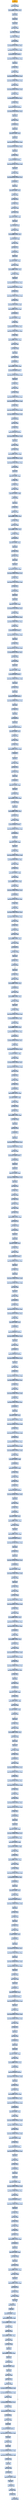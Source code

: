 digraph G {
node[shape=rectangle,style=filled,fillcolor=lightsteelblue,color=lightsteelblue]
bgcolor="transparent"
a0x004098ccpushl_ebp[label="start\npushl %ebp",color="lightgrey",fillcolor="orange"];
a0x004098cdmovl_esp_ebp[label="0x004098cd\nmovl %esp, %ebp"];
a0x004098cfaddl_0xffffffccUINT8_esp[label="0x004098cf\naddl $0xffffffcc<UINT8>, %esp"];
a0x004098d2pushl_ebx[label="0x004098d2\npushl %ebx"];
a0x004098d3pushl_esi[label="0x004098d3\npushl %esi"];
a0x004098d4pushl_edi[label="0x004098d4\npushl %edi"];
a0x004098d5xorl_eax_eax[label="0x004098d5\nxorl %eax, %eax"];
a0x004098d7movl_eax__16ebp_[label="0x004098d7\nmovl %eax, -16(%ebp)"];
a0x004098damovl_eax__36ebp_[label="0x004098da\nmovl %eax, -36(%ebp)"];
a0x004098ddcall_0x004030dc[label="0x004098dd\ncall 0x004030dc"];
a0x004030dcmovl_0xf38574bUINT32_edx[label="0x004030dc\nmovl $0xf38574b<UINT32>, %edx"];
a0x004030e1xorl_0xf3cd74bUINT32_edx[label="0x004030e1\nxorl $0xf3cd74b<UINT32>, %edx"];
a0x004030e7pushl_0x26512becUINT32[label="0x004030e7\npushl $0x26512bec<UINT32>"];
a0x004030ecmovl_0x62512fecUINT32_eax[label="0x004030ec\nmovl $0x62512fec<UINT32>, %eax"];
a0x004030f1popl_esi[label="0x004030f1\npopl %esi"];
a0x004030f2xorl_esi_eax[label="0x004030f2\nxorl %esi, %eax"];
a0x004030f4xorl_eax_edx[label="0x004030f4\nxorl %eax, %edx"];
a0x004030f6movl_0x6c4de196UINT32_edi[label="0x004030f6\nmovl $0x6c4de196<UINT32>, %edi"];
a0x004030fbmovl_0x15a219b1UINT32_ecx[label="0x004030fb\nmovl $0x15a219b1<UINT32>, %ecx"];
a0x00403100xorl_edi_ecx[label="0x00403100\nxorl %edi, %ecx"];
a0x00403102movl_0x2a3a3d24UINT32_eax[label="0x00403102\nmovl $0x2a3a3d24<UINT32>, %eax"];
a0x00403107xorl_eax_ecx[label="0x00403107\nxorl %eax, %ecx"];
a0x00403109xorl_0x53f4872cUINT32_ecx[label="0x00403109\nxorl $0x53f4872c<UINT32>, %ecx"];
a0x0040310fxorl_ecx_edx[label="0x0040310f\nxorl %ecx, %edx"];
a0x00403111pushl_0x47b6ac20UINT32[label="0x00403111\npushl $0x47b6ac20<UINT32>"];
a0x00403116movl_0x51e15c9fUINT32_eax[label="0x00403116\nmovl $0x51e15c9f<UINT32>, %eax"];
a0x0040311bpopl_ecx[label="0x0040311b\npopl %ecx"];
a0x0040311cxorl_ecx_eax[label="0x0040311c\nxorl %ecx, %eax"];
a0x0040311ecall_0x004032bb[label="0x0040311e\ncall 0x004032bb"];
a0x004032bbpushl_esi[label="0x004032bb\npushl %esi"];
a0x004032bcaddl_0x8UINT8_esp[label="0x004032bc\naddl $0x8<UINT8>, %esp"];
a0x004032bfpushl_eax[label="0x004032bf\npushl %eax"];
a0x004032c0movl_0x2ed1e1afUINT32_ebx[label="0x004032c0\nmovl $0x2ed1e1af<UINT32>, %ebx"];
a0x004032c5xorl_0x78e21016UINT32_ebx[label="0x004032c5\nxorl $0x78e21016<UINT32>, %ebx"];
a0x004032cbpopl_esi[label="0x004032cb\npopl %esi"];
a0x004032ccxorl_esi_ebx[label="0x004032cc\nxorl %esi, %ebx"];
a0x004032cepushl_0x740f26feUINT32[label="0x004032ce\npushl $0x740f26fe<UINT32>"];
a0x004032d3movl_0x360b1edbUINT32_edi[label="0x004032d3\nmovl $0x360b1edb<UINT32>, %edi"];
a0x004032d8popl_ecx[label="0x004032d8\npopl %ecx"];
a0x004032d9xorl_ecx_edi[label="0x004032d9\nxorl %ecx, %edi"];
a0x004032dbmovl_0x46053e8cUINT32_esi[label="0x004032db\nmovl $0x46053e8c<UINT32>, %esi"];
a0x004032e0call_0x00402c27[label="0x004032e0\ncall 0x00402c27"];
a0x00402c27pushl_esi[label="0x00402c27\npushl %esi"];
a0x00402c28addl_0x8UINT8_esp[label="0x00402c28\naddl $0x8<UINT8>, %esp"];
a0x00402c2bxorl_esi_edi[label="0x00402c2b\nxorl %esi, %edi"];
a0x00402c2dxorl_edi_ebx[label="0x00402c2d\nxorl %edi, %ebx"];
a0x00402c2fxorl_edx_ebx[label="0x00402c2f\nxorl %edx, %ebx"];
a0x00402c31movl_ebx_eax[label="0x00402c31\nmovl %ebx, %eax"];
a0x00402c33movl_eax_edi[label="0x00402c33\nmovl %eax, %edi"];
a0x00402c35addl_0x40UINT8_edi[label="0x00402c35\naddl $0x40<UINT8>, %edi"];
a0x00402c38decl_edi[label="0x00402c38\ndecl %edi"];
a0x00402c39movl__63edi__edx[label="0x00402c39\nmovl -63(%edi), %edx"];
a0x00402c3cmovl_edx_ecx[label="0x00402c3c\nmovl %edx, %ecx"];
a0x00402c3eaddl_0xffffffffUINT8_ecx[label="0x00402c3e\naddl $0xffffffff<UINT8>, %ecx"];
a0x00402c41movl_0x1ecx__ebx[label="0x00402c41\nmovl 0x1(%ecx), %ebx"];
a0x00402c44xorl_esi_esi[label="0x00402c44\nxorl %esi, %esi"];
a0x00402c46addl_ebx_esi[label="0x00402c46\naddl %ebx, %esi"];
a0x00402c48call_0x0040241a[label="0x00402c48\ncall 0x0040241a"];
a0x0040241apushl_edx[label="0x0040241a\npushl %edx"];
a0x0040241baddl_0x8UINT8_esp[label="0x0040241b\naddl $0x8<UINT8>, %esp"];
a0x0040241emovl_esi_edx[label="0x0040241e\nmovl %esi, %edx"];
a0x00402420addl_0xfffffffcUINT8_esp[label="0x00402420\naddl $0xfffffffc<UINT8>, %esp"];
a0x00402423movl_edx_esp_[label="0x00402423\nmovl %edx, (%esp)"];
a0x00402426popl_edi[label="0x00402426\npopl %edi"];
a0x00402427movl_0x2ff34d5dUINT32_eax[label="0x00402427\nmovl $0x2ff34d5d<UINT32>, %eax"];
a0x0040242cxorl_0x86497f30UINT32_eax[label="0x0040242c\nxorl $0x86497f30<UINT32>, %eax"];
a0x00402432xorl_eax_edi[label="0x00402432\nxorl %eax, %edi"];
a0x00402434movl_0x56270967UINT32_ecx[label="0x00402434\nmovl $0x56270967<UINT32>, %ecx"];
a0x00402439xorl_ecx_edi[label="0x00402439\nxorl %ecx, %edi"];
a0x0040243bxorl_0x62c4f5UINT32_edi[label="0x0040243b\nxorl $0x62c4f5<UINT32>, %edi"];
a0x00402441andl_0xffffffffUINT32_edi[label="0x00402441\nandl $0xffffffff<UINT32>, %edi"];
a0x00402447jmp_0x00403b41[label="0x00402447\njmp 0x00403b41"];
a0x00403b41andl_0x0UINT32_esi[label="0x00403b41\nandl $0x0<UINT32>, %esi"];
a0x00403b47orl_edi_esi[label="0x00403b47\norl %edi, %esi"];
a0x00403b49andl_0x3ef3c501UINT32_esi[label="0x00403b49\nandl $0x3ef3c501<UINT32>, %esi"];
a0x00403b4fandl_0xc10c3afeUINT32_ebx[label="0x00403b4f\nandl $0xc10c3afe<UINT32>, %ebx"];
a0x00403b55orl_esi_ebx[label="0x00403b55\norl %esi, %ebx"];
a0x00403b57addl_0xfffffffcUINT8_esp[label="0x00403b57\naddl $0xfffffffc<UINT8>, %esp"];
a0x00403b5amovl_esp_edi[label="0x00403b5a\nmovl %esp, %edi"];
a0x00403b5cmovl_ebx_edi_[label="0x00403b5c\nmovl %ebx, (%edi)"];
a0x00403b5epopl_edx[label="0x00403b5e\npopl %edx"];
a0x00403b5fmovl_edx_ecx[label="0x00403b5f\nmovl %edx, %ecx"];
a0x00403b61jmp_0x0040244c[label="0x00403b61\njmp 0x0040244c"];
a0x0040244caddl_0xfffffffcUINT8_esp[label="0x0040244c\naddl $0xfffffffc<UINT8>, %esp"];
a0x0040244fpushl_0x1e4153d5UINT32[label="0x0040244f\npushl $0x1e4153d5<UINT32>"];
a0x00402454movl_0x1e4153d5UINT32_esi[label="0x00402454\nmovl $0x1e4153d5<UINT32>, %esi"];
a0x00402459popl_edi[label="0x00402459\npopl %edi"];
a0x0040245axorl_edi_esi[label="0x0040245a\nxorl %edi, %esi"];
a0x0040245cxorl_esp_esi[label="0x0040245c\nxorl %esp, %esi"];
a0x0040245emovl_ecx_esi_[label="0x0040245e\nmovl %ecx, (%esi)"];
a0x00402460movl_0x653bfb98UINT32_esi[label="0x00402460\nmovl $0x653bfb98<UINT32>, %esi"];
a0x00402465movl_0x626e0849UINT32_ebx[label="0x00402465\nmovl $0x626e0849<UINT32>, %ebx"];
a0x0040246axorl_esi_ebx[label="0x0040246a\nxorl %esi, %ebx"];
a0x0040246cmovl_0x7000d202UINT32_ecx[label="0x0040246c\nmovl $0x7000d202<UINT32>, %ecx"];
a0x00402471movl_0x57968192UINT32_edi[label="0x00402471\nmovl $0x57968192<UINT32>, %edi"];
a0x00402476jmp_0x004028d9[label="0x00402476\njmp 0x004028d9"];
a0x004028d9xorl_ecx_edi[label="0x004028d9\nxorl %ecx, %edi"];
a0x004028dbxorl_ebx_edi[label="0x004028db\nxorl %ebx, %edi"];
a0x004028ddpushl_0x60c8c69UINT32[label="0x004028dd\npushl $0x60c8c69<UINT32>"];
a0x004028e2movl_0x6a14b024UINT32_eax[label="0x004028e2\nmovl $0x6a14b024<UINT32>, %eax"];
a0x004028e7popl_ecx[label="0x004028e7\npopl %ecx"];
a0x004028e8xorl_ecx_eax[label="0x004028e8\nxorl %ecx, %eax"];
a0x004028eamovl_eax_ebx[label="0x004028ea\nmovl %eax, %ebx"];
a0x004028ecxorl_0xffffffffUINT32_ebx[label="0x004028ec\nxorl $0xffffffff<UINT32>, %ebx"];
a0x004028f2andl_0x74287865UINT32_ebx[label="0x004028f2\nandl $0x74287865<UINT32>, %ebx"];
a0x004028f8andl_0x8bd7879aUINT32_eax[label="0x004028f8\nandl $0x8bd7879a<UINT32>, %eax"];
a0x004028fecall_0x00402fbb[label="0x004028fe\ncall 0x00402fbb"];
a0x00402fbbpushl_edi[label="0x00402fbb\npushl %edi"];
a0x00402fbcaddl_0x8UINT8_esp[label="0x00402fbc\naddl $0x8<UINT8>, %esp"];
a0x00402fbforl_ebx_eax[label="0x00402fbf\norl %ebx, %eax"];
a0x00402fc1xorl_eax_edi[label="0x00402fc1\nxorl %eax, %edi"];
a0x00402fc3xorl_edi_edx[label="0x00402fc3\nxorl %edi, %edx"];
a0x00402fc5cmpl_0x0UINT32_edx[label="0x00402fc5\ncmpl $0x0<UINT32>, %edx"];
a0x00402fcbje_0x00402edb[label="0x00402fcb\nje 0x00402edb"];
a0x00402fd1popl_ecx[label="0x00402fd1\npopl %ecx"];
a0x00402fd2xorl_esi_esi[label="0x00402fd2\nxorl %esi, %esi"];
a0x00402fd4addl_ecx_esi[label="0x00402fd4\naddl %ecx, %esi"];
a0x00402fd6addl_0xfffffffcUINT8_esp[label="0x00402fd6\naddl $0xfffffffc<UINT8>, %esp"];
a0x00402fd9movl_esi_esp_[label="0x00402fd9\nmovl %esi, (%esp)"];
a0x00402fdcmovl_ecx_ebx[label="0x00402fdc\nmovl %ecx, %ebx"];
a0x00402fdeaddl_0xfffffffcUINT8_esp[label="0x00402fde\naddl $0xfffffffc<UINT8>, %esp"];
a0x00402fe1movl_ebx_esp_[label="0x00402fe1\nmovl %ebx, (%esp)"];
a0x00402fe4call_0x004022b7[label="0x00402fe4\ncall 0x004022b7"];
a0x004022b7addl_0x4UINT8_esp[label="0x004022b7\naddl $0x4<UINT8>, %esp"];
a0x004022bapopl_edi[label="0x004022ba\npopl %edi"];
a0x004022bbxorl_ebx_ebx[label="0x004022bb\nxorl %ebx, %ebx"];
a0x004022bdaddl_edi_ebx[label="0x004022bd\naddl %edi, %ebx"];
a0x004022bfpushl_ebx[label="0x004022bf\npushl %ebx"];
a0x004022c0popl_edx[label="0x004022c0\npopl %edx"];
a0x004022c1movl_0x42fUINT32_eax[label="0x004022c1\nmovl $0x42f<UINT32>, %eax"];
a0x004022c6movl_0x514389c0UINT32_esi[label="0x004022c6\nmovl $0x514389c0<UINT32>, %esi"];
a0x004022cbxorl_esi_eax[label="0x004022cb\nxorl %esi, %eax"];
a0x004022cdmovl_0xe5c70100UINT32_edi[label="0x004022cd\nmovl $0xe5c70100<UINT32>, %edi"];
a0x004022d2xorl_edi_eax[label="0x004022d2\nxorl %edi, %eax"];
a0x004022d4call_0x0040395a[label="0x004022d4\ncall 0x0040395a"];
a0x0040395apushl_ebx[label="0x0040395a\npushl %ebx"];
a0x0040395bpushl_edx[label="0x0040395b\npushl %edx"];
a0x0040395caddl_0xcUINT8_esp[label="0x0040395c\naddl $0xc<UINT8>, %esp"];
a0x0040395fxorl_0x4b7b7310UINT32_eax[label="0x0040395f\nxorl $0x4b7b7310<UINT32>, %eax"];
a0x00403965xorl_eax_edx[label="0x00403965\nxorl %eax, %edx"];
a0x00403967andl_0x6ee0c2b9UINT32_edx[label="0x00403967\nandl $0x6ee0c2b9<UINT32>, %edx"];
a0x0040396dandl_0x911f3d46UINT32_ecx[label="0x0040396d\nandl $0x911f3d46<UINT32>, %ecx"];
a0x00403973orl_edx_ecx[label="0x00403973\norl %edx, %ecx"];
a0x00403975pushl_0x3d33cfaaUINT32[label="0x00403975\npushl $0x3d33cfaa<UINT32>"];
a0x0040397amovl_0x3d33cfaaUINT32_ebx[label="0x0040397a\nmovl $0x3d33cfaa<UINT32>, %ebx"];
a0x0040397fpopl_edx[label="0x0040397f\npopl %edx"];
a0x00403980xorl_edx_ebx[label="0x00403980\nxorl %edx, %ebx"];
a0x00403982movl_0x20fd41b5UINT32_eax[label="0x00403982\nmovl $0x20fd41b5<UINT32>, %eax"];
a0x00403987xorl_0x20fd41b5UINT32_eax[label="0x00403987\nxorl $0x20fd41b5<UINT32>, %eax"];
a0x0040398dxorl_eax_ebx[label="0x0040398d\nxorl %eax, %ebx"];
a0x0040398fcall_0x00403a88[label="0x0040398f\ncall 0x00403a88"];
a0x00403a88pushl_edi[label="0x00403a88\npushl %edi"];
a0x00403a89addl_0x8UINT8_esp[label="0x00403a89\naddl $0x8<UINT8>, %esp"];
a0x00403a8cpushl_0x691f58cfUINT32[label="0x00403a8c\npushl $0x691f58cf<UINT32>"];
a0x00403a91movl_0x21256b23UINT32_edx[label="0x00403a91\nmovl $0x21256b23<UINT32>, %edx"];
a0x00403a96popl_eax[label="0x00403a96\npopl %eax"];
a0x00403a97xorl_eax_edx[label="0x00403a97\nxorl %eax, %edx"];
a0x00403a99pushl_edx[label="0x00403a99\npushl %edx"];
a0x00403a9apushl_0x13033388UINT32[label="0x00403a9a\npushl $0x13033388<UINT32>"];
a0x00403a9fmovl_0x5b390064UINT32_esi[label="0x00403a9f\nmovl $0x5b390064<UINT32>, %esi"];
a0x00403aa4popl_edx[label="0x00403aa4\npopl %edx"];
a0x00403aa5xorl_edx_esi[label="0x00403aa5\nxorl %edx, %esi"];
a0x00403aa7popl_edi[label="0x00403aa7\npopl %edi"];
a0x00403aa8call_0x00403c28[label="0x00403aa8\ncall 0x00403c28"];
a0x00403c28pushl_edx[label="0x00403c28\npushl %edx"];
a0x00403c29pushl_0x5847ed2aUINT32[label="0x00403c29\npushl $0x5847ed2a<UINT32>"];
a0x00403c2eaddl_0xcUINT8_esp[label="0x00403c2e\naddl $0xc<UINT8>, %esp"];
a0x00403c31xorl_edi_esi[label="0x00403c31\nxorl %edi, %esi"];
a0x00403c33xorl_esi_ebx[label="0x00403c33\nxorl %esi, %ebx"];
a0x00403c35xorl_ecx_ebx[label="0x00403c35\nxorl %ecx, %ebx"];
a0x00403c37andl_0xffffffffUINT32_ebx[label="0x00403c37\nandl $0xffffffff<UINT32>, %ebx"];
a0x00403c3dje_0x00402c15[label="0x00403c3d\nje 0x00402c15"];
a0x00403c43popl_esi[label="0x00403c43\npopl %esi"];
a0x00403c44xorl_ecx_ecx[label="0x00403c44\nxorl %ecx, %ecx"];
a0x00403c46addl_esi_ecx[label="0x00403c46\naddl %esi, %ecx"];
a0x00403c48movl_ecx_edi[label="0x00403c48\nmovl %ecx, %edi"];
a0x00403c4apushl_edi[label="0x00403c4a\npushl %edi"];
a0x00403c4bcall_0x004023f7[label="0x00403c4b\ncall 0x004023f7"];
a0x004023f7addl_0x4UINT8_esp[label="0x004023f7\naddl $0x4<UINT8>, %esp"];
a0x004023fapopl_edx[label="0x004023fa\npopl %edx"];
a0x004023fbmovl_edx_edi[label="0x004023fb\nmovl %edx, %edi"];
a0x004023fdaddl_0xfffffffcUINT8_esp[label="0x004023fd\naddl $0xfffffffc<UINT8>, %esp"];
a0x00402400movl_edi_esp_[label="0x00402400\nmovl %edi, (%esp)"];
a0x00402403popl_eax[label="0x00402403\npopl %eax"];
a0x00402404addl_0xfffffffcUINT8_esp[label="0x00402404\naddl $0xfffffffc<UINT8>, %esp"];
a0x00402407movl_esp_edi[label="0x00402407\nmovl %esp, %edi"];
a0x00402409movl_eax_edi_[label="0x00402409\nmovl %eax, (%edi)"];
a0x0040240bpushl_0x448fcfe3UINT32[label="0x0040240b\npushl $0x448fcfe3<UINT32>"];
a0x00402410movl_0x40a8cbe3UINT32_edi[label="0x00402410\nmovl $0x40a8cbe3<UINT32>, %edi"];
a0x00402415call_0x00403cb1[label="0x00402415\ncall 0x00403cb1"];
a0x00403cb1pushl_ebx[label="0x00403cb1\npushl %ebx"];
a0x00403cb2addl_0x8UINT8_esp[label="0x00403cb2\naddl $0x8<UINT8>, %esp"];
a0x00403cb5popl_ecx[label="0x00403cb5\npopl %ecx"];
a0x00403cb6xorl_ecx_edi[label="0x00403cb6\nxorl %ecx, %edi"];
a0x00403cb8movl_0x20004081UINT32_edx[label="0x00403cb8\nmovl $0x20004081<UINT32>, %edx"];
a0x00403cbdmovl_0x801006UINT32_eax[label="0x00403cbd\nmovl $0x801006<UINT32>, %eax"];
a0x00403cc2xorl_eax_edx[label="0x00403cc2\nxorl %eax, %edx"];
a0x00403cc4xorl_edx_edi[label="0x00403cc4\nxorl %edx, %edi"];
a0x00403cc6movl_0x0UINT32_eax[label="0x00403cc6\nmovl $0x0<UINT32>, %eax"];
a0x00403ccbxorl_edi_eax[label="0x00403ccb\nxorl %edi, %eax"];
a0x00403ccdmovl_0xffffffffUINT32_ebx[label="0x00403ccd\nmovl $0xffffffff<UINT32>, %ebx"];
a0x00403cd2xorl_ebx_eax[label="0x00403cd2\nxorl %ebx, %eax"];
a0x00403cd4andl_0x1e70dd0bUINT32_eax[label="0x00403cd4\nandl $0x1e70dd0b<UINT32>, %eax"];
a0x00403cdajmp_0x004034b7[label="0x00403cda\njmp 0x004034b7"];
a0x004034b7andl_0xe18f22f4UINT32_edi[label="0x004034b7\nandl $0xe18f22f4<UINT32>, %edi"];
a0x004034bdorl_eax_edi[label="0x004034bd\norl %eax, %edi"];
a0x004034bfxorl_edi_esi[label="0x004034bf\nxorl %edi, %esi"];
a0x004034c1movl_0x67c5fdaeUINT32_edx[label="0x004034c1\nmovl $0x67c5fdae<UINT32>, %edx"];
a0x004034c6movl_0x67c5fdaeUINT32_edi[label="0x004034c6\nmovl $0x67c5fdae<UINT32>, %edi"];
a0x004034cbxorl_edx_edi[label="0x004034cb\nxorl %edx, %edi"];
a0x004034cdxorl_esi_edi[label="0x004034cd\nxorl %esi, %edi"];
a0x004034cfmovl_edi_eax[label="0x004034cf\nmovl %edi, %eax"];
a0x004034d1movl_eax_ebx[label="0x004034d1\nmovl %eax, %ebx"];
a0x004034d3addl_0xfffffffcUINT8_esp[label="0x004034d3\naddl $0xfffffffc<UINT8>, %esp"];
a0x004034d6movl_esp_edx[label="0x004034d6\nmovl %esp, %edx"];
a0x004034d8jmp_0x00403188[label="0x004034d8\njmp 0x00403188"];
a0x00403188movl_ebx_edx_[label="0x00403188\nmovl %ebx, (%edx)"];
a0x0040318apopl_ecx[label="0x0040318a\npopl %ecx"];
a0x0040318baddl_esi_ecx[label="0x0040318b\naddl %esi, %ecx"];
a0x0040318djne_0x00402a6b[label="0x0040318d\njne 0x00402a6b"];
a0x00402a6bpopl_ecx[label="0x00402a6b\npopl %ecx"];
a0x00402a6cxorl_eax_eax[label="0x00402a6c\nxorl %eax, %eax"];
a0x00402a6eaddl_ecx_eax[label="0x00402a6e\naddl %ecx, %eax"];
a0x00402a70addl_0xfffffffcUINT8_esp[label="0x00402a70\naddl $0xfffffffc<UINT8>, %esp"];
a0x00402a73jmp_0x00403380[label="0x00402a73\njmp 0x00403380"];
a0x00403380movl_esp_esi[label="0x00403380\nmovl %esp, %esi"];
a0x00403382addl_0xfffffffcUINT8_esp[label="0x00403382\naddl $0xfffffffc<UINT8>, %esp"];
a0x00403385movl_esi_esp_[label="0x00403385\nmovl %esi, (%esp)"];
a0x00403388popl_edx[label="0x00403388\npopl %edx"];
a0x00403389movl_eax_edx_[label="0x00403389\nmovl %eax, (%edx)"];
a0x0040338bmovl_0x4d355963UINT32_esi[label="0x0040338b\nmovl $0x4d355963<UINT32>, %esi"];
a0x00403390xorl_0x40aabebUINT32_esi[label="0x00403390\nxorl $0x40aabeb<UINT32>, %esi"];
a0x00403396movl_esi_edi[label="0x00403396\nmovl %esi, %edi"];
a0x00403398xorl_0xffffffffUINT32_edi[label="0x00403398\nxorl $0xffffffff<UINT32>, %edi"];
a0x0040339eandl_0x3e208ffdUINT32_edi[label="0x0040339e\nandl $0x3e208ffd<UINT32>, %edi"];
a0x004033a4jmp_0x00402c72[label="0x004033a4\njmp 0x00402c72"];
a0x00402c72andl_0xc1df7002UINT32_esi[label="0x00402c72\nandl $0xc1df7002<UINT32>, %esi"];
a0x00402c78orl_edi_esi[label="0x00402c78\norl %edi, %esi"];
a0x00402c7amovl_0x8081100UINT32_edx[label="0x00402c7a\nmovl $0x8081100<UINT32>, %edx"];
a0x00402c7fmovl_0x20UINT32_ebx[label="0x00402c7f\nmovl $0x20<UINT32>, %ebx"];
a0x00402c84xorl_ebx_edx[label="0x00402c84\nxorl %ebx, %edx"];
a0x00402c86movl_0x1002001UINT32_edi[label="0x00402c86\nmovl $0x1002001<UINT32>, %edi"];
a0x00402c8bmovl_0x40010000UINT32_eax[label="0x00402c8b\nmovl $0x40010000<UINT32>, %eax"];
a0x00402c90xorl_eax_edi[label="0x00402c90\nxorl %eax, %edi"];
a0x00402c92xorl_edi_edx[label="0x00402c92\nxorl %edi, %edx"];
a0x00402c94xorl_esi_edx[label="0x00402c94\nxorl %esi, %edx"];
a0x00402c96xorl_edx_ecx[label="0x00402c96\nxorl %edx, %ecx"];
a0x00402c98jmp_0x004029a3[label="0x00402c98\njmp 0x004029a3"];
a0x004029a3andl_0xffffffUINT32_ecx[label="0x004029a3\nandl $0xffffff<UINT32>, %ecx"];
a0x004029a9movl_0x0UINT32_edi[label="0x004029a9\nmovl $0x0<UINT32>, %edi"];
a0x004029aexorl_ecx_edi[label="0x004029ae\nxorl %ecx, %edi"];
a0x004029b0xorl_ebx_ebx[label="0x004029b0\nxorl %ebx, %ebx"];
a0x004029b2addl_edi_ebx[label="0x004029b2\naddl %edi, %ebx"];
a0x004029b4addl_0xfffffffcUINT8_esp[label="0x004029b4\naddl $0xfffffffc<UINT8>, %esp"];
a0x004029b7movl_ebx_esp_[label="0x004029b7\nmovl %ebx, (%esp)"];
a0x004029bapopl_eax[label="0x004029ba\npopl %eax"];
a0x004029bbandl_ecx_eax[label="0x004029bb\nandl %ecx, %eax"];
a0x004029bdjne_0x00403276[label="0x004029bd\njne 0x00403276"];
a0x00403276popl_ecx[label="0x00403276\npopl %ecx"];
a0x00403277movl_0x3971f9a7UINT32_edi[label="0x00403277\nmovl $0x3971f9a7<UINT32>, %edi"];
a0x0040327cmovl_0x3971f9a7UINT32_eax[label="0x0040327c\nmovl $0x3971f9a7<UINT32>, %eax"];
a0x00403281xorl_edi_eax[label="0x00403281\nxorl %edi, %eax"];
a0x00403283pushl_0x411346d8UINT32[label="0x00403283\npushl $0x411346d8<UINT32>"];
a0x00403288call_0x00402609[label="0x00403288\ncall 0x00402609"];
a0x00402609pushl_esi[label="0x00402609\npushl %esi"];
a0x0040260apushl_ecx[label="0x0040260a\npushl %ecx"];
a0x0040260baddl_0xcUINT8_esp[label="0x0040260b\naddl $0xc<UINT8>, %esp"];
a0x0040260emovl_0x411346d8UINT32_esi[label="0x0040260e\nmovl $0x411346d8<UINT32>, %esi"];
a0x00402613popl_ebx[label="0x00402613\npopl %ebx"];
a0x00402614xorl_ebx_esi[label="0x00402614\nxorl %ebx, %esi"];
a0x00402616xorl_esi_eax[label="0x00402616\nxorl %esi, %eax"];
a0x00402618xorl_ecx_eax[label="0x00402618\nxorl %ecx, %eax"];
a0x0040261axorl_ebx_ebx[label="0x0040261a\nxorl %ebx, %ebx"];
a0x0040261caddl_eax_ebx[label="0x0040261c\naddl %eax, %ebx"];
a0x0040261exorl_edx_edx[label="0x0040261e\nxorl %edx, %edx"];
a0x00402620addl_ebx_edx[label="0x00402620\naddl %ebx, %edx"];
a0x00402622addl_0xfffffffcUINT8_esp[label="0x00402622\naddl $0xfffffffc<UINT8>, %esp"];
a0x00402625movl_esp_esi[label="0x00402625\nmovl %esp, %esi"];
a0x00402627movl_edx_esi_[label="0x00402627\nmovl %edx, (%esi)"];
a0x00402629call_0x00403667[label="0x00402629\ncall 0x00403667"];
a0x00403667pushl_esi[label="0x00403667\npushl %esi"];
a0x00403668pushl_edi[label="0x00403668\npushl %edi"];
a0x00403669addl_0xcUINT8_esp[label="0x00403669\naddl $0xc<UINT8>, %esp"];
a0x0040366cxorl_eax_eax[label="0x0040366c\nxorl %eax, %eax"];
a0x0040366eaddl_ecx_eax[label="0x0040366e\naddl %ecx, %eax"];
a0x00403670pushl_0xdd967d21UINT32[label="0x00403670\npushl $0xdd967d21<UINT32>"];
a0x00403675movl_0x55dffc4eUINT32_edi[label="0x00403675\nmovl $0x55dffc4e<UINT32>, %edi"];
a0x0040367apopl_ebx[label="0x0040367a\npopl %ebx"];
a0x0040367bxorl_ebx_edi[label="0x0040367b\nxorl %ebx, %edi"];
a0x0040367dpushl_edi[label="0x0040367d\npushl %edi"];
a0x0040367emovl_0x41145800UINT32_edx[label="0x0040367e\nmovl $0x41145800<UINT32>, %edx"];
a0x00403683movl_0x36a22690UINT32_ebx[label="0x00403683\nmovl $0x36a22690<UINT32>, %ebx"];
a0x00403688xorl_ebx_edx[label="0x00403688\nxorl %ebx, %edx"];
a0x0040368apopl_esi[label="0x0040368a\npopl %esi"];
a0x0040368bxorl_esi_edx[label="0x0040368b\nxorl %esi, %edx"];
a0x0040368djmp_0x00402a2d[label="0x0040368d\njmp 0x00402a2d"];
a0x00402a2dxorl_edx_eax[label="0x00402a2d\nxorl %edx, %eax"];
a0x00402a2fandl_0xb5a63a8aUINT32_eax[label="0x00402a2f\nandl $0xb5a63a8a<UINT32>, %eax"];
a0x00402a35andl_0x4a59c575UINT32_ecx[label="0x00402a35\nandl $0x4a59c575<UINT32>, %ecx"];
a0x00402a3borl_eax_ecx[label="0x00402a3b\norl %eax, %ecx"];
a0x00402a3dcmpl_0x0UINT8_ecx[label="0x00402a3d\ncmpl $0x0<UINT8>, %ecx"];
a0x00402a40jne_0x00402b25[label="0x00402a40\njne 0x00402b25"];
a0x00402a46pushl_0x6bdbd581UINT32[label="0x00402a46\npushl $0x6bdbd581<UINT32>"];
a0x00402a4bmovl_0x745e6ca2UINT32_ecx[label="0x00402a4b\nmovl $0x745e6ca2<UINT32>, %ecx"];
a0x00402a50popl_edi[label="0x00402a50\npopl %edi"];
a0x00402a51xorl_edi_ecx[label="0x00402a51\nxorl %edi, %ecx"];
a0x00402a53jmp_0x004027e9[label="0x00402a53\njmp 0x004027e9"];
a0x004027e9pushl_0x5087f4c9UINT32[label="0x004027e9\npushl $0x5087f4c9<UINT32>"];
a0x004027eemovl_0x7010bbe4UINT32_esi[label="0x004027ee\nmovl $0x7010bbe4<UINT32>, %esi"];
a0x004027f3popl_edi[label="0x004027f3\npopl %edi"];
a0x004027f4xorl_edi_esi[label="0x004027f4\nxorl %edi, %esi"];
a0x004027f6xorl_ecx_esi[label="0x004027f6\nxorl %ecx, %esi"];
a0x004027f8movl_0x3529c9adUINT32_edx[label="0x004027f8\nmovl $0x3529c9ad<UINT32>, %edx"];
a0x004027fdmovl_0x7e3d4f7cUINT32_edi[label="0x004027fd\nmovl $0x7e3d4f7c<UINT32>, %edi"];
a0x00402802xorl_edx_edi[label="0x00402802\nxorl %edx, %edi"];
a0x00402804xorl_edi_esi[label="0x00402804\nxorl %edi, %esi"];
a0x00402806movl_0x35e548dbUINT32_ebx[label="0x00402806\nmovl $0x35e548db<UINT32>, %ebx"];
a0x0040280bxorl_ebx_esi[label="0x0040280b\nxorl %ebx, %esi"];
a0x0040280dxorl_0x41e33804UINT32_esi[label="0x0040280d\nxorl $0x41e33804<UINT32>, %esi"];
a0x00402813call_0x00403017[label="0x00402813\ncall 0x00403017"];
a0x00403017pushl_edi[label="0x00403017\npushl %edi"];
a0x00403018addl_0x8UINT8_esp[label="0x00403018\naddl $0x8<UINT8>, %esp"];
a0x0040301bmovl_0x2d4fa711UINT32_ecx[label="0x0040301b\nmovl $0x2d4fa711<UINT32>, %ecx"];
a0x00403020movl_0x782b99b8UINT32_eax[label="0x00403020\nmovl $0x782b99b8<UINT32>, %eax"];
a0x00403025xorl_ecx_eax[label="0x00403025\nxorl %ecx, %eax"];
a0x00403027movl_0x1b041533UINT32_edx[label="0x00403027\nmovl $0x1b041533<UINT32>, %edx"];
a0x0040302cxorl_edx_eax[label="0x0040302c\nxorl %edx, %eax"];
a0x0040302exorl_0x4e602b9aUINT32_eax[label="0x0040302e\nxorl $0x4e602b9a<UINT32>, %eax"];
a0x00403034movl_0x56ad6513UINT32_edi[label="0x00403034\nmovl $0x56ad6513<UINT32>, %edi"];
a0x00403039movl_0x56ad6513UINT32_ebx[label="0x00403039\nmovl $0x56ad6513<UINT32>, %ebx"];
a0x0040303exorl_edi_ebx[label="0x0040303e\nxorl %edi, %ebx"];
a0x00403040movl_0x0UINT32_edx[label="0x00403040\nmovl $0x0<UINT32>, %edx"];
a0x00403045jmp_0x00403939[label="0x00403045\njmp 0x00403939"];
a0x00403939movl_0x0UINT32_ecx[label="0x00403939\nmovl $0x0<UINT32>, %ecx"];
a0x0040393exorl_ecx_edx[label="0x0040393e\nxorl %ecx, %edx"];
a0x00403940xorl_edx_ebx[label="0x00403940\nxorl %edx, %ebx"];
a0x00403942xorl_ebx_eax[label="0x00403942\nxorl %ebx, %eax"];
a0x00403944xorl_eax_esi[label="0x00403944\nxorl %eax, %esi"];
a0x00403946pushl_0x70ba368fUINT32[label="0x00403946\npushl $0x70ba368f<UINT32>"];
a0x0040394bmovl_0x70ba368fUINT32_ebx[label="0x0040394b\nmovl $0x70ba368f<UINT32>, %ebx"];
a0x00403950popl_edi[label="0x00403950\npopl %edi"];
a0x00403951xorl_edi_ebx[label="0x00403951\nxorl %edi, %ebx"];
a0x00403953xorl_esi_ebx[label="0x00403953\nxorl %esi, %ebx"];
a0x00403955call_0x00402b1c[label="0x00403955\ncall 0x00402b1c"];
a0x00402b1caddl_0x4UINT8_esp[label="0x00402b1c\naddl $0x4<UINT8>, %esp"];
a0x00402b1faddl_0xfffffffcUINT8_esp[label="0x00402b1f\naddl $0xfffffffc<UINT8>, %esp"];
a0x00402b22movl_ebx_esp_[label="0x00402b22\nmovl %ebx, (%esp)"];
a0x00402b25popl_edi[label="0x00402b25\npopl %edi"];
a0x00402b26addl_0xfffffffcUINT8_esp[label="0x00402b26\naddl $0xfffffffc<UINT8>, %esp"];
a0x00402b29pushl_0x40255992UINT32[label="0x00402b29\npushl $0x40255992<UINT32>"];
a0x00402b2emovl_0x5205c799UINT32_ecx[label="0x00402b2e\nmovl $0x5205c799<UINT32>, %ecx"];
a0x00402b33popl_edx[label="0x00402b33\npopl %edx"];
a0x00402b34xorl_edx_ecx[label="0x00402b34\nxorl %edx, %ecx"];
a0x00402b36pushl_ecx[label="0x00402b36\npushl %ecx"];
a0x00402b37movl_0x7750c440UINT32_ecx[label="0x00402b37\nmovl $0x7750c440<UINT32>, %ecx"];
a0x00402b3ccall_0x004025d3[label="0x00402b3c\ncall 0x004025d3"];
a0x004025d3addl_0x4UINT8_esp[label="0x004025d3\naddl $0x4<UINT8>, %esp"];
a0x004025d6movl_0x65705a4bUINT32_ebx[label="0x004025d6\nmovl $0x65705a4b<UINT32>, %ebx"];
a0x004025dbxorl_ecx_ebx[label="0x004025db\nxorl %ecx, %ebx"];
a0x004025ddpopl_eax[label="0x004025dd\npopl %eax"];
a0x004025dexorl_eax_ebx[label="0x004025de\nxorl %eax, %ebx"];
a0x004025e0xorl_esp_ebx[label="0x004025e0\nxorl %esp, %ebx"];
a0x004025e2movl_edi_ebx_[label="0x004025e2\nmovl %edi, (%ebx)"];
a0x004025e4movl_0x1001902UINT32_ebx[label="0x004025e4\nmovl $0x1001902<UINT32>, %ebx"];
a0x004025e9movl_0x3e080001UINT32_ecx[label="0x004025e9\nmovl $0x3e080001<UINT32>, %ecx"];
a0x004025eexorl_ecx_ebx[label="0x004025ee\nxorl %ecx, %ebx"];
a0x004025f0movl_ebx_ecx[label="0x004025f0\nmovl %ebx, %ecx"];
a0x004025f2xorl_0xffffffffUINT32_ecx[label="0x004025f2\nxorl $0xffffffff<UINT32>, %ecx"];
a0x004025f8andl_0x301cc293UINT32_ecx[label="0x004025f8\nandl $0x301cc293<UINT32>, %ecx"];
a0x004025feandl_0xcfe33d6cUINT32_ebx[label="0x004025fe\nandl $0xcfe33d6c<UINT32>, %ebx"];
a0x00402604jmp_0x00402e4f[label="0x00402604\njmp 0x00402e4f"];
a0x00402e4forl_ecx_ebx[label="0x00402e4f\norl %ecx, %ebx"];
a0x00402e51addl_0xfffffffcUINT8_esp[label="0x00402e51\naddl $0xfffffffc<UINT8>, %esp"];
a0x00402e54movl_esp_esi[label="0x00402e54\nmovl %esp, %esi"];
a0x00402e56movl_ebx_esi_[label="0x00402e56\nmovl %ebx, (%esi)"];
a0x00402e58movl_0x589395c5UINT32_ebx[label="0x00402e58\nmovl $0x589395c5<UINT32>, %ebx"];
a0x00402e5dmovl_0x58b6a687UINT32_eax[label="0x00402e5d\nmovl $0x58b6a687<UINT32>, %eax"];
a0x00402e62xorl_ebx_eax[label="0x00402e62\nxorl %ebx, %eax"];
a0x00402e64movl_0x33256665UINT32_esi[label="0x00402e64\nmovl $0x33256665<UINT32>, %esi"];
a0x00402e69xorl_0x2e76e49UINT32_esi[label="0x00402e69\nxorl $0x2e76e49<UINT32>, %esi"];
a0x00402e6fxorl_esi_eax[label="0x00402e6f\nxorl %esi, %eax"];
a0x00402e71popl_edx[label="0x00402e71\npopl %edx"];
a0x00402e72xorl_edx_eax[label="0x00402e72\nxorl %edx, %eax"];
a0x00402e74call_0x004029d8[label="0x00402e74\ncall 0x004029d8"];
a0x004029d8addl_0x4UINT8_esp[label="0x004029d8\naddl $0x4<UINT8>, %esp"];
a0x004029dbxorl_eax_edi[label="0x004029db\nxorl %eax, %edi"];
a0x004029ddandl_0xffffUINT32_edi[label="0x004029dd\nandl $0xffff<UINT32>, %edi"];
a0x004029e3movl_edi_edx[label="0x004029e3\nmovl %edi, %edx"];
a0x004029e5xorl_0x0UINT32_edx[label="0x004029e5\nxorl $0x0<UINT32>, %edx"];
a0x004029ebjne_0x0040279b[label="0x004029eb\njne 0x0040279b"];
a0x0040279bpopl_eax[label="0x0040279b\npopl %eax"];
a0x0040279cxorl_ebx_ebx[label="0x0040279c\nxorl %ebx, %ebx"];
a0x0040279eaddl_eax_ebx[label="0x0040279e\naddl %eax, %ebx"];
a0x004027a0addl_0xfffffffcUINT8_esp[label="0x004027a0\naddl $0xfffffffc<UINT8>, %esp"];
a0x004027a3movl_esp_edx[label="0x004027a3\nmovl %esp, %edx"];
a0x004027a5pushl_edx[label="0x004027a5\npushl %edx"];
a0x004027a6popl_edi[label="0x004027a6\npopl %edi"];
a0x004027a7movl_ebx_edi_[label="0x004027a7\nmovl %ebx, (%edi)"];
a0x004027a9xorl_ebx_ebx[label="0x004027a9\nxorl %ebx, %ebx"];
a0x004027abjmp_0x00403232[label="0x004027ab\njmp 0x00403232"];
a0x00403232addl_eax_ebx[label="0x00403232\naddl %eax, %ebx"];
a0x00403234movl_0x13c53ab6UINT32_esi[label="0x00403234\nmovl $0x13c53ab6<UINT32>, %esi"];
a0x00403239movl_0x58bf33eaUINT32_ecx[label="0x00403239\nmovl $0x58bf33ea<UINT32>, %ecx"];
a0x0040323exorl_esi_ecx[label="0x0040323e\nxorl %esi, %ecx"];
a0x00403240movl_0x499756aUINT32_edi[label="0x00403240\nmovl $0x499756a<UINT32>, %edi"];
a0x00403245movl_0xb01c83c9UINT32_edx[label="0x00403245\nmovl $0xb01c83c9<UINT32>, %edx"];
a0x0040324axorl_edi_edx[label="0x0040324a\nxorl %edi, %edx"];
a0x0040324cxorl_edx_ecx[label="0x0040324c\nxorl %edx, %ecx"];
a0x0040324exorl_ecx_ebx[label="0x0040324e\nxorl %ecx, %ebx"];
a0x00403250andl_0xbd1f4e54UINT32_ebx[label="0x00403250\nandl $0xbd1f4e54<UINT32>, %ebx"];
a0x00403256andl_0x42e0b1abUINT32_eax[label="0x00403256\nandl $0x42e0b1ab<UINT32>, %eax"];
a0x0040325corl_ebx_eax[label="0x0040325c\norl %ebx, %eax"];
a0x0040325ecall_0x00403b93[label="0x0040325e\ncall 0x00403b93"];
a0x00403b93pushl_ecx[label="0x00403b93\npushl %ecx"];
a0x00403b94pushl_eax[label="0x00403b94\npushl %eax"];
a0x00403b95addl_0xcUINT8_esp[label="0x00403b95\naddl $0xc<UINT8>, %esp"];
a0x00403b98movl_0x778d94fbUINT32_esi[label="0x00403b98\nmovl $0x778d94fb<UINT32>, %esi"];
a0x00403b9dxorl_0x56efa62fUINT32_esi[label="0x00403b9d\nxorl $0x56efa62f<UINT32>, %esi"];
a0x00403ba3movl_0x9UINT32_ecx[label="0x00403ba3\nmovl $0x9<UINT32>, %ecx"];
a0x00403ba8movl_0x4c002UINT32_ebx[label="0x00403ba8\nmovl $0x4c002<UINT32>, %ebx"];
a0x00403badxorl_ebx_ecx[label="0x00403bad\nxorl %ebx, %ecx"];
a0x00403bafxorl_ecx_esi[label="0x00403baf\nxorl %ecx, %esi"];
a0x00403bb1addl_0xfffffffcUINT8_esp[label="0x00403bb1\naddl $0xfffffffc<UINT8>, %esp"];
a0x00403bb4movl_esp_ebx[label="0x00403bb4\nmovl %esp, %ebx"];
a0x00403bb6movl_esi_ebx_[label="0x00403bb6\nmovl %esi, (%ebx)"];
a0x00403bb8movl_0x2000200aUINT32_edi[label="0x00403bb8\nmovl $0x2000200a<UINT32>, %edi"];
a0x00403bbdmovl_0x6450c0UINT32_ecx[label="0x00403bbd\nmovl $0x6450c0<UINT32>, %ecx"];
a0x00403bc2call_0x00403565[label="0x00403bc2\ncall 0x00403565"];
a0x00403565pushl_eax[label="0x00403565\npushl %eax"];
a0x00403566addl_0x8UINT8_esp[label="0x00403566\naddl $0x8<UINT8>, %esp"];
a0x00403569xorl_ecx_edi[label="0x00403569\nxorl %ecx, %edi"];
a0x0040356bpushl_0x1323bad6UINT32[label="0x0040356b\npushl $0x1323bad6<UINT32>"];
a0x00403570movl_0x122138c3UINT32_ebx[label="0x00403570\nmovl $0x122138c3<UINT32>, %ebx"];
a0x00403575popl_ecx[label="0x00403575\npopl %ecx"];
a0x00403576xorl_ecx_ebx[label="0x00403576\nxorl %ecx, %ebx"];
a0x00403578xorl_ebx_edi[label="0x00403578\nxorl %ebx, %edi"];
a0x0040357apopl_edx[label="0x0040357a\npopl %edx"];
a0x0040357bxorl_edx_edi[label="0x0040357b\nxorl %edx, %edi"];
a0x0040357dxorl_eax_edi[label="0x0040357d\nxorl %eax, %edi"];
a0x0040357forl_0x0UINT32_edi[label="0x0040357f\norl $0x0<UINT32>, %edi"];
a0x00403585jne_0x00403519[label="0x00403585\njne 0x00403519"];
a0x00403519popl_ebx[label="0x00403519\npopl %ebx"];
a0x0040351amovl_0xaba7764UINT32_eax[label="0x0040351a\nmovl $0xaba7764<UINT32>, %eax"];
a0x0040351fxorl_0x3b572eaaUINT32_eax[label="0x0040351f\nxorl $0x3b572eaa<UINT32>, %eax"];
a0x00403525pushl_eax[label="0x00403525\npushl %eax"];
a0x00403526movl_0x71bab2dfUINT32_edx[label="0x00403526\nmovl $0x71bab2df<UINT32>, %edx"];
a0x0040352bxorl_0x15f398d9UINT32_edx[label="0x0040352b\nxorl $0x15f398d9<UINT32>, %edx"];
a0x00403531popl_edi[label="0x00403531\npopl %edi"];
a0x00403532xorl_edi_edx[label="0x00403532\nxorl %edi, %edx"];
a0x00403534movl_edx_eax[label="0x00403534\nmovl %edx, %eax"];
a0x00403536pushl_eax[label="0x00403536\npushl %eax"];
a0x00403537call_0x00402771[label="0x00403537\ncall 0x00402771"];
a0x00402771addl_0x4UINT8_esp[label="0x00402771\naddl $0x4<UINT8>, %esp"];
a0x00402774pushl_0x75095c5bUINT32[label="0x00402774\npushl $0x75095c5b<UINT32>"];
a0x00402779movl_0x65094d9bUINT32_esi[label="0x00402779\nmovl $0x65094d9b<UINT32>, %esi"];
a0x0040277epopl_edx[label="0x0040277e\npopl %edx"];
a0x0040277fxorl_edx_esi[label="0x0040277f\nxorl %edx, %esi"];
a0x00402781movl_0x60ee8b3aUINT32_edx[label="0x00402781\nmovl $0x60ee8b3a<UINT32>, %edx"];
a0x00402786movl_0x254ae932UINT32_edi[label="0x00402786\nmovl $0x254ae932<UINT32>, %edi"];
a0x0040278bxorl_edx_edi[label="0x0040278b\nxorl %edx, %edi"];
a0x0040278dxorl_edi_esi[label="0x0040278d\nxorl %edi, %esi"];
a0x0040278fpopl_ecx[label="0x0040278f\npopl %ecx"];
a0x00402790xorl_ecx_esi[label="0x00402790\nxorl %ecx, %esi"];
a0x00402792call_0x004022d9[label="0x00402792\ncall 0x004022d9"];
a0x004022d9pushl_eax[label="0x004022d9\npushl %eax"];
a0x004022dapushl_ebx[label="0x004022da\npushl %ebx"];
a0x004022dbaddl_0xcUINT8_esp[label="0x004022db\naddl $0xc<UINT8>, %esp"];
a0x004022dexorl_ebx_esi[label="0x004022de\nxorl %ebx, %esi"];
a0x004022e0andl_0xffffffffUINT32_esi[label="0x004022e0\nandl $0xffffffff<UINT32>, %esi"];
a0x004022e6jne_0x0040348f[label="0x004022e6\njne 0x0040348f"];
a0x004022ecpushl_0x439da5b9UINT32[label="0x004022ec\npushl $0x439da5b9<UINT32>"];
a0x004022f1movl_0x5817561cUINT32_edx[label="0x004022f1\nmovl $0x5817561c<UINT32>, %edx"];
a0x004022f6popl_eax[label="0x004022f6\npopl %eax"];
a0x004022f7xorl_eax_edx[label="0x004022f7\nxorl %eax, %edx"];
a0x004022f9movl_edx_ecx[label="0x004022f9\nmovl %edx, %ecx"];
a0x004022fbxorl_0xffffffffUINT32_ecx[label="0x004022fb\nxorl $0xffffffff<UINT32>, %ecx"];
a0x00402301andl_0x2c58fcbfUINT32_ecx[label="0x00402301\nandl $0x2c58fcbf<UINT32>, %ecx"];
a0x00402307andl_0xd3a70340UINT32_edx[label="0x00402307\nandl $0xd3a70340<UINT32>, %edx"];
a0x0040230dcall_0x0040359b[label="0x0040230d\ncall 0x0040359b"];
a0x0040359baddl_0x4UINT8_esp[label="0x0040359b\naddl $0x4<UINT8>, %esp"];
a0x0040359eorl_ecx_edx[label="0x0040359e\norl %ecx, %edx"];
a0x004035a0movl_0x7204e829UINT32_eax[label="0x004035a0\nmovl $0x7204e829<UINT32>, %eax"];
a0x004035a5xorl_0x77245fe4UINT32_eax[label="0x004035a5\nxorl $0x77245fe4<UINT32>, %eax"];
a0x004035abxorl_eax_edx[label="0x004035ab\nxorl %eax, %edx"];
a0x004035admovl_0x12090000UINT32_ebx[label="0x004035ad\nmovl $0x12090000<UINT32>, %ebx"];
a0x004035b2movl_0x8UINT32_edi[label="0x004035b2\nmovl $0x8<UINT32>, %edi"];
a0x004035b7xorl_edi_ebx[label="0x004035b7\nxorl %edi, %ebx"];
a0x004035b9pushl_0x52ec23faUINT32[label="0x004035b9\npushl $0x52ec23fa<UINT32>"];
a0x004035bemovl_0x52ec63bbUINT32_esi[label="0x004035be\nmovl $0x52ec63bb<UINT32>, %esi"];
a0x004035c3popl_edi[label="0x004035c3\npopl %edi"];
a0x004035c4xorl_edi_esi[label="0x004035c4\nxorl %edi, %esi"];
a0x004035c6xorl_esi_ebx[label="0x004035c6\nxorl %esi, %ebx"];
a0x004035c8call_0x0040304a[label="0x004035c8\ncall 0x0040304a"];
a0x0040304apushl_esi[label="0x0040304a\npushl %esi"];
a0x0040304bpushl_eax[label="0x0040304b\npushl %eax"];
a0x0040304caddl_0xcUINT8_esp[label="0x0040304c\naddl $0xc<UINT8>, %esp"];
a0x0040304fmovl_0x743995e7UINT32_edi[label="0x0040304f\nmovl $0x743995e7<UINT32>, %edi"];
a0x00403054movl_0x17a7e6bUINT32_esi[label="0x00403054\nmovl $0x17a7e6b<UINT32>, %esi"];
a0x00403059xorl_edi_esi[label="0x00403059\nxorl %edi, %esi"];
a0x0040305bpushl_0x1833c639UINT32[label="0x0040305b\npushl $0x1833c639<UINT32>"];
a0x00403060movl_0x4c743e95UINT32_ecx[label="0x00403060\nmovl $0x4c743e95<UINT32>, %ecx"];
a0x00403065popl_eax[label="0x00403065\npopl %eax"];
a0x00403066xorl_eax_ecx[label="0x00403066\nxorl %eax, %ecx"];
a0x00403068xorl_esi_ecx[label="0x00403068\nxorl %esi, %ecx"];
a0x0040306axorl_ecx_ebx[label="0x0040306a\nxorl %ecx, %ebx"];
a0x0040306cxorl_edx_ebx[label="0x0040306c\nxorl %edx, %ebx"];
a0x0040306exorl_edi_edi[label="0x0040306e\nxorl %edi, %edi"];
a0x00403070addl_ebx_edi[label="0x00403070\naddl %ebx, %edi"];
a0x00403072addl_0xfffffffcUINT8_esp[label="0x00403072\naddl $0xfffffffc<UINT8>, %esp"];
a0x00403075call_0x0040262e[label="0x00403075\ncall 0x0040262e"];
a0x0040262epushl_ecx[label="0x0040262e\npushl %ecx"];
a0x0040262faddl_0x8UINT8_esp[label="0x0040262f\naddl $0x8<UINT8>, %esp"];
a0x00402632movl_edi_esp_[label="0x00402632\nmovl %edi, (%esp)"];
a0x00402635popl_eax[label="0x00402635\npopl %eax"];
a0x00402636movl_eax_edi[label="0x00402636\nmovl %eax, %edi"];
a0x00402638addl_0xfffffffcUINT8_esp[label="0x00402638\naddl $0xfffffffc<UINT8>, %esp"];
a0x0040263bmovl_edi_esp_[label="0x0040263b\nmovl %edi, (%esp)"];
a0x0040263epopl_ecx[label="0x0040263e\npopl %ecx"];
a0x0040263faddl_0xfffffffcUINT8_esp[label="0x0040263f\naddl $0xfffffffc<UINT8>, %esp"];
a0x00402642movl_esp_esi[label="0x00402642\nmovl %esp, %esi"];
a0x00402644movl_esi_edx[label="0x00402644\nmovl %esi, %edx"];
a0x00402646movl_ecx_edx_[label="0x00402646\nmovl %ecx, (%edx)"];
a0x00402648popl_ebx[label="0x00402648\npopl %ebx"];
a0x00402649call_0x004021a7[label="0x00402649\ncall 0x004021a7"];
a0x004021a7pushl_ecx[label="0x004021a7\npushl %ecx"];
a0x004021a8addl_0x8UINT8_esp[label="0x004021a8\naddl $0x8<UINT8>, %esp"];
a0x004021abaddl_0xffffffffUINT8_ebx[label="0x004021ab\naddl $0xffffffff<UINT8>, %ebx"];
a0x004021aeandl_0x8dffffffUINT32_ebx[label="0x004021ae\nandl $0x8dffffff<UINT32>, %ebx"];
a0x004021b4xorl_eax_eax[label="0x004021b4\nxorl %eax, %eax"];
a0x004021b6addl_ebx_eax[label="0x004021b6\naddl %ebx, %eax"];
a0x004021b8addl_0xfffffffcUINT8_esp[label="0x004021b8\naddl $0xfffffffc<UINT8>, %esp"];
a0x004021bbmovl_esp_edi[label="0x004021bb\nmovl %esp, %edi"];
a0x004021bdmovl_eax_edi_[label="0x004021bd\nmovl %eax, (%edi)"];
a0x004021bfpopl_ecx[label="0x004021bf\npopl %ecx"];
a0x004021c0addl_0xfffffffcUINT8_esp[label="0x004021c0\naddl $0xfffffffc<UINT8>, %esp"];
a0x004021c3pushl_esp[label="0x004021c3\npushl %esp"];
a0x004021c4call_0x004037e8[label="0x004021c4\ncall 0x004037e8"];
a0x004037e8addl_0x4UINT8_esp[label="0x004037e8\naddl $0x4<UINT8>, %esp"];
a0x004037ebpopl_edx[label="0x004037eb\npopl %edx"];
a0x004037ecxorl_eax_eax[label="0x004037ec\nxorl %eax, %eax"];
a0x004037eeaddl_edx_eax[label="0x004037ee\naddl %edx, %eax"];
a0x004037f0movl_ecx_eax_[label="0x004037f0\nmovl %ecx, (%eax)"];
a0x004037f2movl_0x77eea732UINT32_ecx[label="0x004037f2\nmovl $0x77eea732<UINT32>, %ecx"];
a0x004037f7movl_0x789c3bbbUINT32_eax[label="0x004037f7\nmovl $0x789c3bbb<UINT32>, %eax"];
a0x004037fcxorl_ecx_eax[label="0x004037fc\nxorl %ecx, %eax"];
a0x004037femovl_0x416f3afeUINT32_ecx[label="0x004037fe\nmovl $0x416f3afe<UINT32>, %ecx"];
a0x00403803xorl_ecx_eax[label="0x00403803\nxorl %ecx, %eax"];
a0x00403805xorl_0x2febdf6UINT32_eax[label="0x00403805\nxorl $0x2febdf6<UINT32>, %eax"];
a0x0040380bjmp_0x00402a08[label="0x0040380b\njmp 0x00402a08"];
a0x00402a08movl_eax_ecx[label="0x00402a08\nmovl %eax, %ecx"];
a0x00402a0apushl_ecx[label="0x00402a0a\npushl %ecx"];
a0x00402a0bpushl_0x17b0206aUINT32[label="0x00402a0b\npushl $0x17b0206a<UINT32>"];
a0x00402a10movl_0x1bf84021UINT32_eax[label="0x00402a10\nmovl $0x1bf84021<UINT32>, %eax"];
a0x00402a15popl_edx[label="0x00402a15\npopl %edx"];
a0x00402a16xorl_edx_eax[label="0x00402a16\nxorl %edx, %eax"];
a0x00402a18pushl_eax[label="0x00402a18\npushl %eax"];
a0x00402a19movl_0x5269a86aUINT32_eax[label="0x00402a19\nmovl $0x5269a86a<UINT32>, %eax"];
a0x00402a1emovl_0x12c2d3a0UINT32_esi[label="0x00402a1e\nmovl $0x12c2d3a0<UINT32>, %esi"];
a0x00402a23xorl_eax_esi[label="0x00402a23\nxorl %eax, %esi"];
a0x00402a25popl_ecx[label="0x00402a25\npopl %ecx"];
a0x00402a26xorl_ecx_esi[label="0x00402a26\nxorl %ecx, %esi"];
a0x00402a28call_0x00402eca[label="0x00402a28\ncall 0x00402eca"];
a0x00402ecaaddl_0x4UINT8_esp[label="0x00402eca\naddl $0x4<UINT8>, %esp"];
a0x00402ecdpopl_edi[label="0x00402ecd\npopl %edi"];
a0x00402ecexorl_edi_esi[label="0x00402ece\nxorl %edi, %esi"];
a0x00402ed0xorl_ebx_esi[label="0x00402ed0\nxorl %ebx, %esi"];
a0x00402ed2orl_ebx_esi[label="0x00402ed2\norl %ebx, %esi"];
a0x00402ed4jne_0x00402648[label="0x00402ed4\njne 0x00402648"];
a0x004098ccpushl_ebp -> a0x004098cdmovl_esp_ebp [color="#000000"];
a0x004098cdmovl_esp_ebp -> a0x004098cfaddl_0xffffffccUINT8_esp [color="#000000"];
a0x004098cfaddl_0xffffffccUINT8_esp -> a0x004098d2pushl_ebx [color="#000000"];
a0x004098d2pushl_ebx -> a0x004098d3pushl_esi [color="#000000"];
a0x004098d3pushl_esi -> a0x004098d4pushl_edi [color="#000000"];
a0x004098d4pushl_edi -> a0x004098d5xorl_eax_eax [color="#000000"];
a0x004098d5xorl_eax_eax -> a0x004098d7movl_eax__16ebp_ [color="#000000"];
a0x004098d7movl_eax__16ebp_ -> a0x004098damovl_eax__36ebp_ [color="#000000"];
a0x004098damovl_eax__36ebp_ -> a0x004098ddcall_0x004030dc [color="#000000"];
a0x004098ddcall_0x004030dc -> a0x004030dcmovl_0xf38574bUINT32_edx [color="#000000"];
a0x004030dcmovl_0xf38574bUINT32_edx -> a0x004030e1xorl_0xf3cd74bUINT32_edx [color="#000000"];
a0x004030e1xorl_0xf3cd74bUINT32_edx -> a0x004030e7pushl_0x26512becUINT32 [color="#000000"];
a0x004030e7pushl_0x26512becUINT32 -> a0x004030ecmovl_0x62512fecUINT32_eax [color="#000000"];
a0x004030ecmovl_0x62512fecUINT32_eax -> a0x004030f1popl_esi [color="#000000"];
a0x004030f1popl_esi -> a0x004030f2xorl_esi_eax [color="#000000"];
a0x004030f2xorl_esi_eax -> a0x004030f4xorl_eax_edx [color="#000000"];
a0x004030f4xorl_eax_edx -> a0x004030f6movl_0x6c4de196UINT32_edi [color="#000000"];
a0x004030f6movl_0x6c4de196UINT32_edi -> a0x004030fbmovl_0x15a219b1UINT32_ecx [color="#000000"];
a0x004030fbmovl_0x15a219b1UINT32_ecx -> a0x00403100xorl_edi_ecx [color="#000000"];
a0x00403100xorl_edi_ecx -> a0x00403102movl_0x2a3a3d24UINT32_eax [color="#000000"];
a0x00403102movl_0x2a3a3d24UINT32_eax -> a0x00403107xorl_eax_ecx [color="#000000"];
a0x00403107xorl_eax_ecx -> a0x00403109xorl_0x53f4872cUINT32_ecx [color="#000000"];
a0x00403109xorl_0x53f4872cUINT32_ecx -> a0x0040310fxorl_ecx_edx [color="#000000"];
a0x0040310fxorl_ecx_edx -> a0x00403111pushl_0x47b6ac20UINT32 [color="#000000"];
a0x00403111pushl_0x47b6ac20UINT32 -> a0x00403116movl_0x51e15c9fUINT32_eax [color="#000000"];
a0x00403116movl_0x51e15c9fUINT32_eax -> a0x0040311bpopl_ecx [color="#000000"];
a0x0040311bpopl_ecx -> a0x0040311cxorl_ecx_eax [color="#000000"];
a0x0040311cxorl_ecx_eax -> a0x0040311ecall_0x004032bb [color="#000000"];
a0x0040311ecall_0x004032bb -> a0x004032bbpushl_esi [color="#000000"];
a0x004032bbpushl_esi -> a0x004032bcaddl_0x8UINT8_esp [color="#000000"];
a0x004032bcaddl_0x8UINT8_esp -> a0x004032bfpushl_eax [color="#000000"];
a0x004032bfpushl_eax -> a0x004032c0movl_0x2ed1e1afUINT32_ebx [color="#000000"];
a0x004032c0movl_0x2ed1e1afUINT32_ebx -> a0x004032c5xorl_0x78e21016UINT32_ebx [color="#000000"];
a0x004032c5xorl_0x78e21016UINT32_ebx -> a0x004032cbpopl_esi [color="#000000"];
a0x004032cbpopl_esi -> a0x004032ccxorl_esi_ebx [color="#000000"];
a0x004032ccxorl_esi_ebx -> a0x004032cepushl_0x740f26feUINT32 [color="#000000"];
a0x004032cepushl_0x740f26feUINT32 -> a0x004032d3movl_0x360b1edbUINT32_edi [color="#000000"];
a0x004032d3movl_0x360b1edbUINT32_edi -> a0x004032d8popl_ecx [color="#000000"];
a0x004032d8popl_ecx -> a0x004032d9xorl_ecx_edi [color="#000000"];
a0x004032d9xorl_ecx_edi -> a0x004032dbmovl_0x46053e8cUINT32_esi [color="#000000"];
a0x004032dbmovl_0x46053e8cUINT32_esi -> a0x004032e0call_0x00402c27 [color="#000000"];
a0x004032e0call_0x00402c27 -> a0x00402c27pushl_esi [color="#000000"];
a0x00402c27pushl_esi -> a0x00402c28addl_0x8UINT8_esp [color="#000000"];
a0x00402c28addl_0x8UINT8_esp -> a0x00402c2bxorl_esi_edi [color="#000000"];
a0x00402c2bxorl_esi_edi -> a0x00402c2dxorl_edi_ebx [color="#000000"];
a0x00402c2dxorl_edi_ebx -> a0x00402c2fxorl_edx_ebx [color="#000000"];
a0x00402c2fxorl_edx_ebx -> a0x00402c31movl_ebx_eax [color="#000000"];
a0x00402c31movl_ebx_eax -> a0x00402c33movl_eax_edi [color="#000000"];
a0x00402c33movl_eax_edi -> a0x00402c35addl_0x40UINT8_edi [color="#000000"];
a0x00402c35addl_0x40UINT8_edi -> a0x00402c38decl_edi [color="#000000"];
a0x00402c38decl_edi -> a0x00402c39movl__63edi__edx [color="#000000"];
a0x00402c39movl__63edi__edx -> a0x00402c3cmovl_edx_ecx [color="#000000"];
a0x00402c3cmovl_edx_ecx -> a0x00402c3eaddl_0xffffffffUINT8_ecx [color="#000000"];
a0x00402c3eaddl_0xffffffffUINT8_ecx -> a0x00402c41movl_0x1ecx__ebx [color="#000000"];
a0x00402c41movl_0x1ecx__ebx -> a0x00402c44xorl_esi_esi [color="#000000"];
a0x00402c44xorl_esi_esi -> a0x00402c46addl_ebx_esi [color="#000000"];
a0x00402c46addl_ebx_esi -> a0x00402c48call_0x0040241a [color="#000000"];
a0x00402c48call_0x0040241a -> a0x0040241apushl_edx [color="#000000"];
a0x0040241apushl_edx -> a0x0040241baddl_0x8UINT8_esp [color="#000000"];
a0x0040241baddl_0x8UINT8_esp -> a0x0040241emovl_esi_edx [color="#000000"];
a0x0040241emovl_esi_edx -> a0x00402420addl_0xfffffffcUINT8_esp [color="#000000"];
a0x00402420addl_0xfffffffcUINT8_esp -> a0x00402423movl_edx_esp_ [color="#000000"];
a0x00402423movl_edx_esp_ -> a0x00402426popl_edi [color="#000000"];
a0x00402426popl_edi -> a0x00402427movl_0x2ff34d5dUINT32_eax [color="#000000"];
a0x00402427movl_0x2ff34d5dUINT32_eax -> a0x0040242cxorl_0x86497f30UINT32_eax [color="#000000"];
a0x0040242cxorl_0x86497f30UINT32_eax -> a0x00402432xorl_eax_edi [color="#000000"];
a0x00402432xorl_eax_edi -> a0x00402434movl_0x56270967UINT32_ecx [color="#000000"];
a0x00402434movl_0x56270967UINT32_ecx -> a0x00402439xorl_ecx_edi [color="#000000"];
a0x00402439xorl_ecx_edi -> a0x0040243bxorl_0x62c4f5UINT32_edi [color="#000000"];
a0x0040243bxorl_0x62c4f5UINT32_edi -> a0x00402441andl_0xffffffffUINT32_edi [color="#000000"];
a0x00402441andl_0xffffffffUINT32_edi -> a0x00402447jmp_0x00403b41 [color="#000000"];
a0x00402447jmp_0x00403b41 -> a0x00403b41andl_0x0UINT32_esi [color="#000000"];
a0x00403b41andl_0x0UINT32_esi -> a0x00403b47orl_edi_esi [color="#000000"];
a0x00403b47orl_edi_esi -> a0x00403b49andl_0x3ef3c501UINT32_esi [color="#000000"];
a0x00403b49andl_0x3ef3c501UINT32_esi -> a0x00403b4fandl_0xc10c3afeUINT32_ebx [color="#000000"];
a0x00403b4fandl_0xc10c3afeUINT32_ebx -> a0x00403b55orl_esi_ebx [color="#000000"];
a0x00403b55orl_esi_ebx -> a0x00403b57addl_0xfffffffcUINT8_esp [color="#000000"];
a0x00403b57addl_0xfffffffcUINT8_esp -> a0x00403b5amovl_esp_edi [color="#000000"];
a0x00403b5amovl_esp_edi -> a0x00403b5cmovl_ebx_edi_ [color="#000000"];
a0x00403b5cmovl_ebx_edi_ -> a0x00403b5epopl_edx [color="#000000"];
a0x00403b5epopl_edx -> a0x00403b5fmovl_edx_ecx [color="#000000"];
a0x00403b5fmovl_edx_ecx -> a0x00403b61jmp_0x0040244c [color="#000000"];
a0x00403b61jmp_0x0040244c -> a0x0040244caddl_0xfffffffcUINT8_esp [color="#000000"];
a0x0040244caddl_0xfffffffcUINT8_esp -> a0x0040244fpushl_0x1e4153d5UINT32 [color="#000000"];
a0x0040244fpushl_0x1e4153d5UINT32 -> a0x00402454movl_0x1e4153d5UINT32_esi [color="#000000"];
a0x00402454movl_0x1e4153d5UINT32_esi -> a0x00402459popl_edi [color="#000000"];
a0x00402459popl_edi -> a0x0040245axorl_edi_esi [color="#000000"];
a0x0040245axorl_edi_esi -> a0x0040245cxorl_esp_esi [color="#000000"];
a0x0040245cxorl_esp_esi -> a0x0040245emovl_ecx_esi_ [color="#000000"];
a0x0040245emovl_ecx_esi_ -> a0x00402460movl_0x653bfb98UINT32_esi [color="#000000"];
a0x00402460movl_0x653bfb98UINT32_esi -> a0x00402465movl_0x626e0849UINT32_ebx [color="#000000"];
a0x00402465movl_0x626e0849UINT32_ebx -> a0x0040246axorl_esi_ebx [color="#000000"];
a0x0040246axorl_esi_ebx -> a0x0040246cmovl_0x7000d202UINT32_ecx [color="#000000"];
a0x0040246cmovl_0x7000d202UINT32_ecx -> a0x00402471movl_0x57968192UINT32_edi [color="#000000"];
a0x00402471movl_0x57968192UINT32_edi -> a0x00402476jmp_0x004028d9 [color="#000000"];
a0x00402476jmp_0x004028d9 -> a0x004028d9xorl_ecx_edi [color="#000000"];
a0x004028d9xorl_ecx_edi -> a0x004028dbxorl_ebx_edi [color="#000000"];
a0x004028dbxorl_ebx_edi -> a0x004028ddpushl_0x60c8c69UINT32 [color="#000000"];
a0x004028ddpushl_0x60c8c69UINT32 -> a0x004028e2movl_0x6a14b024UINT32_eax [color="#000000"];
a0x004028e2movl_0x6a14b024UINT32_eax -> a0x004028e7popl_ecx [color="#000000"];
a0x004028e7popl_ecx -> a0x004028e8xorl_ecx_eax [color="#000000"];
a0x004028e8xorl_ecx_eax -> a0x004028eamovl_eax_ebx [color="#000000"];
a0x004028eamovl_eax_ebx -> a0x004028ecxorl_0xffffffffUINT32_ebx [color="#000000"];
a0x004028ecxorl_0xffffffffUINT32_ebx -> a0x004028f2andl_0x74287865UINT32_ebx [color="#000000"];
a0x004028f2andl_0x74287865UINT32_ebx -> a0x004028f8andl_0x8bd7879aUINT32_eax [color="#000000"];
a0x004028f8andl_0x8bd7879aUINT32_eax -> a0x004028fecall_0x00402fbb [color="#000000"];
a0x004028fecall_0x00402fbb -> a0x00402fbbpushl_edi [color="#000000"];
a0x00402fbbpushl_edi -> a0x00402fbcaddl_0x8UINT8_esp [color="#000000"];
a0x00402fbcaddl_0x8UINT8_esp -> a0x00402fbforl_ebx_eax [color="#000000"];
a0x00402fbforl_ebx_eax -> a0x00402fc1xorl_eax_edi [color="#000000"];
a0x00402fc1xorl_eax_edi -> a0x00402fc3xorl_edi_edx [color="#000000"];
a0x00402fc3xorl_edi_edx -> a0x00402fc5cmpl_0x0UINT32_edx [color="#000000"];
a0x00402fc5cmpl_0x0UINT32_edx -> a0x00402fcbje_0x00402edb [color="#000000"];
a0x00402fcbje_0x00402edb -> a0x00402fd1popl_ecx [color="#000000",label="F"];
a0x00402fd1popl_ecx -> a0x00402fd2xorl_esi_esi [color="#000000"];
a0x00402fd2xorl_esi_esi -> a0x00402fd4addl_ecx_esi [color="#000000"];
a0x00402fd4addl_ecx_esi -> a0x00402fd6addl_0xfffffffcUINT8_esp [color="#000000"];
a0x00402fd6addl_0xfffffffcUINT8_esp -> a0x00402fd9movl_esi_esp_ [color="#000000"];
a0x00402fd9movl_esi_esp_ -> a0x00402fdcmovl_ecx_ebx [color="#000000"];
a0x00402fdcmovl_ecx_ebx -> a0x00402fdeaddl_0xfffffffcUINT8_esp [color="#000000"];
a0x00402fdeaddl_0xfffffffcUINT8_esp -> a0x00402fe1movl_ebx_esp_ [color="#000000"];
a0x00402fe1movl_ebx_esp_ -> a0x00402fe4call_0x004022b7 [color="#000000"];
a0x00402fe4call_0x004022b7 -> a0x004022b7addl_0x4UINT8_esp [color="#000000"];
a0x004022b7addl_0x4UINT8_esp -> a0x004022bapopl_edi [color="#000000"];
a0x004022bapopl_edi -> a0x004022bbxorl_ebx_ebx [color="#000000"];
a0x004022bbxorl_ebx_ebx -> a0x004022bdaddl_edi_ebx [color="#000000"];
a0x004022bdaddl_edi_ebx -> a0x004022bfpushl_ebx [color="#000000"];
a0x004022bfpushl_ebx -> a0x004022c0popl_edx [color="#000000"];
a0x004022c0popl_edx -> a0x004022c1movl_0x42fUINT32_eax [color="#000000"];
a0x004022c1movl_0x42fUINT32_eax -> a0x004022c6movl_0x514389c0UINT32_esi [color="#000000"];
a0x004022c6movl_0x514389c0UINT32_esi -> a0x004022cbxorl_esi_eax [color="#000000"];
a0x004022cbxorl_esi_eax -> a0x004022cdmovl_0xe5c70100UINT32_edi [color="#000000"];
a0x004022cdmovl_0xe5c70100UINT32_edi -> a0x004022d2xorl_edi_eax [color="#000000"];
a0x004022d2xorl_edi_eax -> a0x004022d4call_0x0040395a [color="#000000"];
a0x004022d4call_0x0040395a -> a0x0040395apushl_ebx [color="#000000"];
a0x0040395apushl_ebx -> a0x0040395bpushl_edx [color="#000000"];
a0x0040395bpushl_edx -> a0x0040395caddl_0xcUINT8_esp [color="#000000"];
a0x0040395caddl_0xcUINT8_esp -> a0x0040395fxorl_0x4b7b7310UINT32_eax [color="#000000"];
a0x0040395fxorl_0x4b7b7310UINT32_eax -> a0x00403965xorl_eax_edx [color="#000000"];
a0x00403965xorl_eax_edx -> a0x00403967andl_0x6ee0c2b9UINT32_edx [color="#000000"];
a0x00403967andl_0x6ee0c2b9UINT32_edx -> a0x0040396dandl_0x911f3d46UINT32_ecx [color="#000000"];
a0x0040396dandl_0x911f3d46UINT32_ecx -> a0x00403973orl_edx_ecx [color="#000000"];
a0x00403973orl_edx_ecx -> a0x00403975pushl_0x3d33cfaaUINT32 [color="#000000"];
a0x00403975pushl_0x3d33cfaaUINT32 -> a0x0040397amovl_0x3d33cfaaUINT32_ebx [color="#000000"];
a0x0040397amovl_0x3d33cfaaUINT32_ebx -> a0x0040397fpopl_edx [color="#000000"];
a0x0040397fpopl_edx -> a0x00403980xorl_edx_ebx [color="#000000"];
a0x00403980xorl_edx_ebx -> a0x00403982movl_0x20fd41b5UINT32_eax [color="#000000"];
a0x00403982movl_0x20fd41b5UINT32_eax -> a0x00403987xorl_0x20fd41b5UINT32_eax [color="#000000"];
a0x00403987xorl_0x20fd41b5UINT32_eax -> a0x0040398dxorl_eax_ebx [color="#000000"];
a0x0040398dxorl_eax_ebx -> a0x0040398fcall_0x00403a88 [color="#000000"];
a0x0040398fcall_0x00403a88 -> a0x00403a88pushl_edi [color="#000000"];
a0x00403a88pushl_edi -> a0x00403a89addl_0x8UINT8_esp [color="#000000"];
a0x00403a89addl_0x8UINT8_esp -> a0x00403a8cpushl_0x691f58cfUINT32 [color="#000000"];
a0x00403a8cpushl_0x691f58cfUINT32 -> a0x00403a91movl_0x21256b23UINT32_edx [color="#000000"];
a0x00403a91movl_0x21256b23UINT32_edx -> a0x00403a96popl_eax [color="#000000"];
a0x00403a96popl_eax -> a0x00403a97xorl_eax_edx [color="#000000"];
a0x00403a97xorl_eax_edx -> a0x00403a99pushl_edx [color="#000000"];
a0x00403a99pushl_edx -> a0x00403a9apushl_0x13033388UINT32 [color="#000000"];
a0x00403a9apushl_0x13033388UINT32 -> a0x00403a9fmovl_0x5b390064UINT32_esi [color="#000000"];
a0x00403a9fmovl_0x5b390064UINT32_esi -> a0x00403aa4popl_edx [color="#000000"];
a0x00403aa4popl_edx -> a0x00403aa5xorl_edx_esi [color="#000000"];
a0x00403aa5xorl_edx_esi -> a0x00403aa7popl_edi [color="#000000"];
a0x00403aa7popl_edi -> a0x00403aa8call_0x00403c28 [color="#000000"];
a0x00403aa8call_0x00403c28 -> a0x00403c28pushl_edx [color="#000000"];
a0x00403c28pushl_edx -> a0x00403c29pushl_0x5847ed2aUINT32 [color="#000000"];
a0x00403c29pushl_0x5847ed2aUINT32 -> a0x00403c2eaddl_0xcUINT8_esp [color="#000000"];
a0x00403c2eaddl_0xcUINT8_esp -> a0x00403c31xorl_edi_esi [color="#000000"];
a0x00403c31xorl_edi_esi -> a0x00403c33xorl_esi_ebx [color="#000000"];
a0x00403c33xorl_esi_ebx -> a0x00403c35xorl_ecx_ebx [color="#000000"];
a0x00403c35xorl_ecx_ebx -> a0x00403c37andl_0xffffffffUINT32_ebx [color="#000000"];
a0x00403c37andl_0xffffffffUINT32_ebx -> a0x00403c3dje_0x00402c15 [color="#000000"];
a0x00403c3dje_0x00402c15 -> a0x00403c43popl_esi [color="#000000",label="F"];
a0x00403c43popl_esi -> a0x00403c44xorl_ecx_ecx [color="#000000"];
a0x00403c44xorl_ecx_ecx -> a0x00403c46addl_esi_ecx [color="#000000"];
a0x00403c46addl_esi_ecx -> a0x00403c48movl_ecx_edi [color="#000000"];
a0x00403c48movl_ecx_edi -> a0x00403c4apushl_edi [color="#000000"];
a0x00403c4apushl_edi -> a0x00403c4bcall_0x004023f7 [color="#000000"];
a0x00403c4bcall_0x004023f7 -> a0x004023f7addl_0x4UINT8_esp [color="#000000"];
a0x004023f7addl_0x4UINT8_esp -> a0x004023fapopl_edx [color="#000000"];
a0x004023fapopl_edx -> a0x004023fbmovl_edx_edi [color="#000000"];
a0x004023fbmovl_edx_edi -> a0x004023fdaddl_0xfffffffcUINT8_esp [color="#000000"];
a0x004023fdaddl_0xfffffffcUINT8_esp -> a0x00402400movl_edi_esp_ [color="#000000"];
a0x00402400movl_edi_esp_ -> a0x00402403popl_eax [color="#000000"];
a0x00402403popl_eax -> a0x00402404addl_0xfffffffcUINT8_esp [color="#000000"];
a0x00402404addl_0xfffffffcUINT8_esp -> a0x00402407movl_esp_edi [color="#000000"];
a0x00402407movl_esp_edi -> a0x00402409movl_eax_edi_ [color="#000000"];
a0x00402409movl_eax_edi_ -> a0x0040240bpushl_0x448fcfe3UINT32 [color="#000000"];
a0x0040240bpushl_0x448fcfe3UINT32 -> a0x00402410movl_0x40a8cbe3UINT32_edi [color="#000000"];
a0x00402410movl_0x40a8cbe3UINT32_edi -> a0x00402415call_0x00403cb1 [color="#000000"];
a0x00402415call_0x00403cb1 -> a0x00403cb1pushl_ebx [color="#000000"];
a0x00403cb1pushl_ebx -> a0x00403cb2addl_0x8UINT8_esp [color="#000000"];
a0x00403cb2addl_0x8UINT8_esp -> a0x00403cb5popl_ecx [color="#000000"];
a0x00403cb5popl_ecx -> a0x00403cb6xorl_ecx_edi [color="#000000"];
a0x00403cb6xorl_ecx_edi -> a0x00403cb8movl_0x20004081UINT32_edx [color="#000000"];
a0x00403cb8movl_0x20004081UINT32_edx -> a0x00403cbdmovl_0x801006UINT32_eax [color="#000000"];
a0x00403cbdmovl_0x801006UINT32_eax -> a0x00403cc2xorl_eax_edx [color="#000000"];
a0x00403cc2xorl_eax_edx -> a0x00403cc4xorl_edx_edi [color="#000000"];
a0x00403cc4xorl_edx_edi -> a0x00403cc6movl_0x0UINT32_eax [color="#000000"];
a0x00403cc6movl_0x0UINT32_eax -> a0x00403ccbxorl_edi_eax [color="#000000"];
a0x00403ccbxorl_edi_eax -> a0x00403ccdmovl_0xffffffffUINT32_ebx [color="#000000"];
a0x00403ccdmovl_0xffffffffUINT32_ebx -> a0x00403cd2xorl_ebx_eax [color="#000000"];
a0x00403cd2xorl_ebx_eax -> a0x00403cd4andl_0x1e70dd0bUINT32_eax [color="#000000"];
a0x00403cd4andl_0x1e70dd0bUINT32_eax -> a0x00403cdajmp_0x004034b7 [color="#000000"];
a0x00403cdajmp_0x004034b7 -> a0x004034b7andl_0xe18f22f4UINT32_edi [color="#000000"];
a0x004034b7andl_0xe18f22f4UINT32_edi -> a0x004034bdorl_eax_edi [color="#000000"];
a0x004034bdorl_eax_edi -> a0x004034bfxorl_edi_esi [color="#000000"];
a0x004034bfxorl_edi_esi -> a0x004034c1movl_0x67c5fdaeUINT32_edx [color="#000000"];
a0x004034c1movl_0x67c5fdaeUINT32_edx -> a0x004034c6movl_0x67c5fdaeUINT32_edi [color="#000000"];
a0x004034c6movl_0x67c5fdaeUINT32_edi -> a0x004034cbxorl_edx_edi [color="#000000"];
a0x004034cbxorl_edx_edi -> a0x004034cdxorl_esi_edi [color="#000000"];
a0x004034cdxorl_esi_edi -> a0x004034cfmovl_edi_eax [color="#000000"];
a0x004034cfmovl_edi_eax -> a0x004034d1movl_eax_ebx [color="#000000"];
a0x004034d1movl_eax_ebx -> a0x004034d3addl_0xfffffffcUINT8_esp [color="#000000"];
a0x004034d3addl_0xfffffffcUINT8_esp -> a0x004034d6movl_esp_edx [color="#000000"];
a0x004034d6movl_esp_edx -> a0x004034d8jmp_0x00403188 [color="#000000"];
a0x004034d8jmp_0x00403188 -> a0x00403188movl_ebx_edx_ [color="#000000"];
a0x00403188movl_ebx_edx_ -> a0x0040318apopl_ecx [color="#000000"];
a0x0040318apopl_ecx -> a0x0040318baddl_esi_ecx [color="#000000"];
a0x0040318baddl_esi_ecx -> a0x0040318djne_0x00402a6b [color="#000000"];
a0x0040318djne_0x00402a6b -> a0x00402a6bpopl_ecx [color="#000000",label="T"];
a0x00402a6bpopl_ecx -> a0x00402a6cxorl_eax_eax [color="#000000"];
a0x00402a6cxorl_eax_eax -> a0x00402a6eaddl_ecx_eax [color="#000000"];
a0x00402a6eaddl_ecx_eax -> a0x00402a70addl_0xfffffffcUINT8_esp [color="#000000"];
a0x00402a70addl_0xfffffffcUINT8_esp -> a0x00402a73jmp_0x00403380 [color="#000000"];
a0x00402a73jmp_0x00403380 -> a0x00403380movl_esp_esi [color="#000000"];
a0x00403380movl_esp_esi -> a0x00403382addl_0xfffffffcUINT8_esp [color="#000000"];
a0x00403382addl_0xfffffffcUINT8_esp -> a0x00403385movl_esi_esp_ [color="#000000"];
a0x00403385movl_esi_esp_ -> a0x00403388popl_edx [color="#000000"];
a0x00403388popl_edx -> a0x00403389movl_eax_edx_ [color="#000000"];
a0x00403389movl_eax_edx_ -> a0x0040338bmovl_0x4d355963UINT32_esi [color="#000000"];
a0x0040338bmovl_0x4d355963UINT32_esi -> a0x00403390xorl_0x40aabebUINT32_esi [color="#000000"];
a0x00403390xorl_0x40aabebUINT32_esi -> a0x00403396movl_esi_edi [color="#000000"];
a0x00403396movl_esi_edi -> a0x00403398xorl_0xffffffffUINT32_edi [color="#000000"];
a0x00403398xorl_0xffffffffUINT32_edi -> a0x0040339eandl_0x3e208ffdUINT32_edi [color="#000000"];
a0x0040339eandl_0x3e208ffdUINT32_edi -> a0x004033a4jmp_0x00402c72 [color="#000000"];
a0x004033a4jmp_0x00402c72 -> a0x00402c72andl_0xc1df7002UINT32_esi [color="#000000"];
a0x00402c72andl_0xc1df7002UINT32_esi -> a0x00402c78orl_edi_esi [color="#000000"];
a0x00402c78orl_edi_esi -> a0x00402c7amovl_0x8081100UINT32_edx [color="#000000"];
a0x00402c7amovl_0x8081100UINT32_edx -> a0x00402c7fmovl_0x20UINT32_ebx [color="#000000"];
a0x00402c7fmovl_0x20UINT32_ebx -> a0x00402c84xorl_ebx_edx [color="#000000"];
a0x00402c84xorl_ebx_edx -> a0x00402c86movl_0x1002001UINT32_edi [color="#000000"];
a0x00402c86movl_0x1002001UINT32_edi -> a0x00402c8bmovl_0x40010000UINT32_eax [color="#000000"];
a0x00402c8bmovl_0x40010000UINT32_eax -> a0x00402c90xorl_eax_edi [color="#000000"];
a0x00402c90xorl_eax_edi -> a0x00402c92xorl_edi_edx [color="#000000"];
a0x00402c92xorl_edi_edx -> a0x00402c94xorl_esi_edx [color="#000000"];
a0x00402c94xorl_esi_edx -> a0x00402c96xorl_edx_ecx [color="#000000"];
a0x00402c96xorl_edx_ecx -> a0x00402c98jmp_0x004029a3 [color="#000000"];
a0x00402c98jmp_0x004029a3 -> a0x004029a3andl_0xffffffUINT32_ecx [color="#000000"];
a0x004029a3andl_0xffffffUINT32_ecx -> a0x004029a9movl_0x0UINT32_edi [color="#000000"];
a0x004029a9movl_0x0UINT32_edi -> a0x004029aexorl_ecx_edi [color="#000000"];
a0x004029aexorl_ecx_edi -> a0x004029b0xorl_ebx_ebx [color="#000000"];
a0x004029b0xorl_ebx_ebx -> a0x004029b2addl_edi_ebx [color="#000000"];
a0x004029b2addl_edi_ebx -> a0x004029b4addl_0xfffffffcUINT8_esp [color="#000000"];
a0x004029b4addl_0xfffffffcUINT8_esp -> a0x004029b7movl_ebx_esp_ [color="#000000"];
a0x004029b7movl_ebx_esp_ -> a0x004029bapopl_eax [color="#000000"];
a0x004029bapopl_eax -> a0x004029bbandl_ecx_eax [color="#000000"];
a0x004029bbandl_ecx_eax -> a0x004029bdjne_0x00403276 [color="#000000"];
a0x004029bdjne_0x00403276 -> a0x00403276popl_ecx [color="#000000",label="T"];
a0x00403276popl_ecx -> a0x00403277movl_0x3971f9a7UINT32_edi [color="#000000"];
a0x00403277movl_0x3971f9a7UINT32_edi -> a0x0040327cmovl_0x3971f9a7UINT32_eax [color="#000000"];
a0x0040327cmovl_0x3971f9a7UINT32_eax -> a0x00403281xorl_edi_eax [color="#000000"];
a0x00403281xorl_edi_eax -> a0x00403283pushl_0x411346d8UINT32 [color="#000000"];
a0x00403283pushl_0x411346d8UINT32 -> a0x00403288call_0x00402609 [color="#000000"];
a0x00403288call_0x00402609 -> a0x00402609pushl_esi [color="#000000"];
a0x00402609pushl_esi -> a0x0040260apushl_ecx [color="#000000"];
a0x0040260apushl_ecx -> a0x0040260baddl_0xcUINT8_esp [color="#000000"];
a0x0040260baddl_0xcUINT8_esp -> a0x0040260emovl_0x411346d8UINT32_esi [color="#000000"];
a0x0040260emovl_0x411346d8UINT32_esi -> a0x00402613popl_ebx [color="#000000"];
a0x00402613popl_ebx -> a0x00402614xorl_ebx_esi [color="#000000"];
a0x00402614xorl_ebx_esi -> a0x00402616xorl_esi_eax [color="#000000"];
a0x00402616xorl_esi_eax -> a0x00402618xorl_ecx_eax [color="#000000"];
a0x00402618xorl_ecx_eax -> a0x0040261axorl_ebx_ebx [color="#000000"];
a0x0040261axorl_ebx_ebx -> a0x0040261caddl_eax_ebx [color="#000000"];
a0x0040261caddl_eax_ebx -> a0x0040261exorl_edx_edx [color="#000000"];
a0x0040261exorl_edx_edx -> a0x00402620addl_ebx_edx [color="#000000"];
a0x00402620addl_ebx_edx -> a0x00402622addl_0xfffffffcUINT8_esp [color="#000000"];
a0x00402622addl_0xfffffffcUINT8_esp -> a0x00402625movl_esp_esi [color="#000000"];
a0x00402625movl_esp_esi -> a0x00402627movl_edx_esi_ [color="#000000"];
a0x00402627movl_edx_esi_ -> a0x00402629call_0x00403667 [color="#000000"];
a0x00402629call_0x00403667 -> a0x00403667pushl_esi [color="#000000"];
a0x00403667pushl_esi -> a0x00403668pushl_edi [color="#000000"];
a0x00403668pushl_edi -> a0x00403669addl_0xcUINT8_esp [color="#000000"];
a0x00403669addl_0xcUINT8_esp -> a0x0040366cxorl_eax_eax [color="#000000"];
a0x0040366cxorl_eax_eax -> a0x0040366eaddl_ecx_eax [color="#000000"];
a0x0040366eaddl_ecx_eax -> a0x00403670pushl_0xdd967d21UINT32 [color="#000000"];
a0x00403670pushl_0xdd967d21UINT32 -> a0x00403675movl_0x55dffc4eUINT32_edi [color="#000000"];
a0x00403675movl_0x55dffc4eUINT32_edi -> a0x0040367apopl_ebx [color="#000000"];
a0x0040367apopl_ebx -> a0x0040367bxorl_ebx_edi [color="#000000"];
a0x0040367bxorl_ebx_edi -> a0x0040367dpushl_edi [color="#000000"];
a0x0040367dpushl_edi -> a0x0040367emovl_0x41145800UINT32_edx [color="#000000"];
a0x0040367emovl_0x41145800UINT32_edx -> a0x00403683movl_0x36a22690UINT32_ebx [color="#000000"];
a0x00403683movl_0x36a22690UINT32_ebx -> a0x00403688xorl_ebx_edx [color="#000000"];
a0x00403688xorl_ebx_edx -> a0x0040368apopl_esi [color="#000000"];
a0x0040368apopl_esi -> a0x0040368bxorl_esi_edx [color="#000000"];
a0x0040368bxorl_esi_edx -> a0x0040368djmp_0x00402a2d [color="#000000"];
a0x0040368djmp_0x00402a2d -> a0x00402a2dxorl_edx_eax [color="#000000"];
a0x00402a2dxorl_edx_eax -> a0x00402a2fandl_0xb5a63a8aUINT32_eax [color="#000000"];
a0x00402a2fandl_0xb5a63a8aUINT32_eax -> a0x00402a35andl_0x4a59c575UINT32_ecx [color="#000000"];
a0x00402a35andl_0x4a59c575UINT32_ecx -> a0x00402a3borl_eax_ecx [color="#000000"];
a0x00402a3borl_eax_ecx -> a0x00402a3dcmpl_0x0UINT8_ecx [color="#000000"];
a0x00402a3dcmpl_0x0UINT8_ecx -> a0x00402a40jne_0x00402b25 [color="#000000"];
a0x00402a40jne_0x00402b25 -> a0x00402a46pushl_0x6bdbd581UINT32 [color="#000000",label="F"];
a0x00402a46pushl_0x6bdbd581UINT32 -> a0x00402a4bmovl_0x745e6ca2UINT32_ecx [color="#000000"];
a0x00402a4bmovl_0x745e6ca2UINT32_ecx -> a0x00402a50popl_edi [color="#000000"];
a0x00402a50popl_edi -> a0x00402a51xorl_edi_ecx [color="#000000"];
a0x00402a51xorl_edi_ecx -> a0x00402a53jmp_0x004027e9 [color="#000000"];
a0x00402a53jmp_0x004027e9 -> a0x004027e9pushl_0x5087f4c9UINT32 [color="#000000"];
a0x004027e9pushl_0x5087f4c9UINT32 -> a0x004027eemovl_0x7010bbe4UINT32_esi [color="#000000"];
a0x004027eemovl_0x7010bbe4UINT32_esi -> a0x004027f3popl_edi [color="#000000"];
a0x004027f3popl_edi -> a0x004027f4xorl_edi_esi [color="#000000"];
a0x004027f4xorl_edi_esi -> a0x004027f6xorl_ecx_esi [color="#000000"];
a0x004027f6xorl_ecx_esi -> a0x004027f8movl_0x3529c9adUINT32_edx [color="#000000"];
a0x004027f8movl_0x3529c9adUINT32_edx -> a0x004027fdmovl_0x7e3d4f7cUINT32_edi [color="#000000"];
a0x004027fdmovl_0x7e3d4f7cUINT32_edi -> a0x00402802xorl_edx_edi [color="#000000"];
a0x00402802xorl_edx_edi -> a0x00402804xorl_edi_esi [color="#000000"];
a0x00402804xorl_edi_esi -> a0x00402806movl_0x35e548dbUINT32_ebx [color="#000000"];
a0x00402806movl_0x35e548dbUINT32_ebx -> a0x0040280bxorl_ebx_esi [color="#000000"];
a0x0040280bxorl_ebx_esi -> a0x0040280dxorl_0x41e33804UINT32_esi [color="#000000"];
a0x0040280dxorl_0x41e33804UINT32_esi -> a0x00402813call_0x00403017 [color="#000000"];
a0x00402813call_0x00403017 -> a0x00403017pushl_edi [color="#000000"];
a0x00403017pushl_edi -> a0x00403018addl_0x8UINT8_esp [color="#000000"];
a0x00403018addl_0x8UINT8_esp -> a0x0040301bmovl_0x2d4fa711UINT32_ecx [color="#000000"];
a0x0040301bmovl_0x2d4fa711UINT32_ecx -> a0x00403020movl_0x782b99b8UINT32_eax [color="#000000"];
a0x00403020movl_0x782b99b8UINT32_eax -> a0x00403025xorl_ecx_eax [color="#000000"];
a0x00403025xorl_ecx_eax -> a0x00403027movl_0x1b041533UINT32_edx [color="#000000"];
a0x00403027movl_0x1b041533UINT32_edx -> a0x0040302cxorl_edx_eax [color="#000000"];
a0x0040302cxorl_edx_eax -> a0x0040302exorl_0x4e602b9aUINT32_eax [color="#000000"];
a0x0040302exorl_0x4e602b9aUINT32_eax -> a0x00403034movl_0x56ad6513UINT32_edi [color="#000000"];
a0x00403034movl_0x56ad6513UINT32_edi -> a0x00403039movl_0x56ad6513UINT32_ebx [color="#000000"];
a0x00403039movl_0x56ad6513UINT32_ebx -> a0x0040303exorl_edi_ebx [color="#000000"];
a0x0040303exorl_edi_ebx -> a0x00403040movl_0x0UINT32_edx [color="#000000"];
a0x00403040movl_0x0UINT32_edx -> a0x00403045jmp_0x00403939 [color="#000000"];
a0x00403045jmp_0x00403939 -> a0x00403939movl_0x0UINT32_ecx [color="#000000"];
a0x00403939movl_0x0UINT32_ecx -> a0x0040393exorl_ecx_edx [color="#000000"];
a0x0040393exorl_ecx_edx -> a0x00403940xorl_edx_ebx [color="#000000"];
a0x00403940xorl_edx_ebx -> a0x00403942xorl_ebx_eax [color="#000000"];
a0x00403942xorl_ebx_eax -> a0x00403944xorl_eax_esi [color="#000000"];
a0x00403944xorl_eax_esi -> a0x00403946pushl_0x70ba368fUINT32 [color="#000000"];
a0x00403946pushl_0x70ba368fUINT32 -> a0x0040394bmovl_0x70ba368fUINT32_ebx [color="#000000"];
a0x0040394bmovl_0x70ba368fUINT32_ebx -> a0x00403950popl_edi [color="#000000"];
a0x00403950popl_edi -> a0x00403951xorl_edi_ebx [color="#000000"];
a0x00403951xorl_edi_ebx -> a0x00403953xorl_esi_ebx [color="#000000"];
a0x00403953xorl_esi_ebx -> a0x00403955call_0x00402b1c [color="#000000"];
a0x00403955call_0x00402b1c -> a0x00402b1caddl_0x4UINT8_esp [color="#000000"];
a0x00402b1caddl_0x4UINT8_esp -> a0x00402b1faddl_0xfffffffcUINT8_esp [color="#000000"];
a0x00402b1faddl_0xfffffffcUINT8_esp -> a0x00402b22movl_ebx_esp_ [color="#000000"];
a0x00402b22movl_ebx_esp_ -> a0x00402b25popl_edi [color="#000000"];
a0x00402b25popl_edi -> a0x00402b26addl_0xfffffffcUINT8_esp [color="#000000"];
a0x00402b26addl_0xfffffffcUINT8_esp -> a0x00402b29pushl_0x40255992UINT32 [color="#000000"];
a0x00402b29pushl_0x40255992UINT32 -> a0x00402b2emovl_0x5205c799UINT32_ecx [color="#000000"];
a0x00402b2emovl_0x5205c799UINT32_ecx -> a0x00402b33popl_edx [color="#000000"];
a0x00402b33popl_edx -> a0x00402b34xorl_edx_ecx [color="#000000"];
a0x00402b34xorl_edx_ecx -> a0x00402b36pushl_ecx [color="#000000"];
a0x00402b36pushl_ecx -> a0x00402b37movl_0x7750c440UINT32_ecx [color="#000000"];
a0x00402b37movl_0x7750c440UINT32_ecx -> a0x00402b3ccall_0x004025d3 [color="#000000"];
a0x00402b3ccall_0x004025d3 -> a0x004025d3addl_0x4UINT8_esp [color="#000000"];
a0x004025d3addl_0x4UINT8_esp -> a0x004025d6movl_0x65705a4bUINT32_ebx [color="#000000"];
a0x004025d6movl_0x65705a4bUINT32_ebx -> a0x004025dbxorl_ecx_ebx [color="#000000"];
a0x004025dbxorl_ecx_ebx -> a0x004025ddpopl_eax [color="#000000"];
a0x004025ddpopl_eax -> a0x004025dexorl_eax_ebx [color="#000000"];
a0x004025dexorl_eax_ebx -> a0x004025e0xorl_esp_ebx [color="#000000"];
a0x004025e0xorl_esp_ebx -> a0x004025e2movl_edi_ebx_ [color="#000000"];
a0x004025e2movl_edi_ebx_ -> a0x004025e4movl_0x1001902UINT32_ebx [color="#000000"];
a0x004025e4movl_0x1001902UINT32_ebx -> a0x004025e9movl_0x3e080001UINT32_ecx [color="#000000"];
a0x004025e9movl_0x3e080001UINT32_ecx -> a0x004025eexorl_ecx_ebx [color="#000000"];
a0x004025eexorl_ecx_ebx -> a0x004025f0movl_ebx_ecx [color="#000000"];
a0x004025f0movl_ebx_ecx -> a0x004025f2xorl_0xffffffffUINT32_ecx [color="#000000"];
a0x004025f2xorl_0xffffffffUINT32_ecx -> a0x004025f8andl_0x301cc293UINT32_ecx [color="#000000"];
a0x004025f8andl_0x301cc293UINT32_ecx -> a0x004025feandl_0xcfe33d6cUINT32_ebx [color="#000000"];
a0x004025feandl_0xcfe33d6cUINT32_ebx -> a0x00402604jmp_0x00402e4f [color="#000000"];
a0x00402604jmp_0x00402e4f -> a0x00402e4forl_ecx_ebx [color="#000000"];
a0x00402e4forl_ecx_ebx -> a0x00402e51addl_0xfffffffcUINT8_esp [color="#000000"];
a0x00402e51addl_0xfffffffcUINT8_esp -> a0x00402e54movl_esp_esi [color="#000000"];
a0x00402e54movl_esp_esi -> a0x00402e56movl_ebx_esi_ [color="#000000"];
a0x00402e56movl_ebx_esi_ -> a0x00402e58movl_0x589395c5UINT32_ebx [color="#000000"];
a0x00402e58movl_0x589395c5UINT32_ebx -> a0x00402e5dmovl_0x58b6a687UINT32_eax [color="#000000"];
a0x00402e5dmovl_0x58b6a687UINT32_eax -> a0x00402e62xorl_ebx_eax [color="#000000"];
a0x00402e62xorl_ebx_eax -> a0x00402e64movl_0x33256665UINT32_esi [color="#000000"];
a0x00402e64movl_0x33256665UINT32_esi -> a0x00402e69xorl_0x2e76e49UINT32_esi [color="#000000"];
a0x00402e69xorl_0x2e76e49UINT32_esi -> a0x00402e6fxorl_esi_eax [color="#000000"];
a0x00402e6fxorl_esi_eax -> a0x00402e71popl_edx [color="#000000"];
a0x00402e71popl_edx -> a0x00402e72xorl_edx_eax [color="#000000"];
a0x00402e72xorl_edx_eax -> a0x00402e74call_0x004029d8 [color="#000000"];
a0x00402e74call_0x004029d8 -> a0x004029d8addl_0x4UINT8_esp [color="#000000"];
a0x004029d8addl_0x4UINT8_esp -> a0x004029dbxorl_eax_edi [color="#000000"];
a0x004029dbxorl_eax_edi -> a0x004029ddandl_0xffffUINT32_edi [color="#000000"];
a0x004029ddandl_0xffffUINT32_edi -> a0x004029e3movl_edi_edx [color="#000000"];
a0x004029e3movl_edi_edx -> a0x004029e5xorl_0x0UINT32_edx [color="#000000"];
a0x004029e5xorl_0x0UINT32_edx -> a0x004029ebjne_0x0040279b [color="#000000"];
a0x004029ebjne_0x0040279b -> a0x0040279bpopl_eax [color="#000000",label="T"];
a0x0040279bpopl_eax -> a0x0040279cxorl_ebx_ebx [color="#000000"];
a0x0040279cxorl_ebx_ebx -> a0x0040279eaddl_eax_ebx [color="#000000"];
a0x0040279eaddl_eax_ebx -> a0x004027a0addl_0xfffffffcUINT8_esp [color="#000000"];
a0x004027a0addl_0xfffffffcUINT8_esp -> a0x004027a3movl_esp_edx [color="#000000"];
a0x004027a3movl_esp_edx -> a0x004027a5pushl_edx [color="#000000"];
a0x004027a5pushl_edx -> a0x004027a6popl_edi [color="#000000"];
a0x004027a6popl_edi -> a0x004027a7movl_ebx_edi_ [color="#000000"];
a0x004027a7movl_ebx_edi_ -> a0x004027a9xorl_ebx_ebx [color="#000000"];
a0x004027a9xorl_ebx_ebx -> a0x004027abjmp_0x00403232 [color="#000000"];
a0x004027abjmp_0x00403232 -> a0x00403232addl_eax_ebx [color="#000000"];
a0x00403232addl_eax_ebx -> a0x00403234movl_0x13c53ab6UINT32_esi [color="#000000"];
a0x00403234movl_0x13c53ab6UINT32_esi -> a0x00403239movl_0x58bf33eaUINT32_ecx [color="#000000"];
a0x00403239movl_0x58bf33eaUINT32_ecx -> a0x0040323exorl_esi_ecx [color="#000000"];
a0x0040323exorl_esi_ecx -> a0x00403240movl_0x499756aUINT32_edi [color="#000000"];
a0x00403240movl_0x499756aUINT32_edi -> a0x00403245movl_0xb01c83c9UINT32_edx [color="#000000"];
a0x00403245movl_0xb01c83c9UINT32_edx -> a0x0040324axorl_edi_edx [color="#000000"];
a0x0040324axorl_edi_edx -> a0x0040324cxorl_edx_ecx [color="#000000"];
a0x0040324cxorl_edx_ecx -> a0x0040324exorl_ecx_ebx [color="#000000"];
a0x0040324exorl_ecx_ebx -> a0x00403250andl_0xbd1f4e54UINT32_ebx [color="#000000"];
a0x00403250andl_0xbd1f4e54UINT32_ebx -> a0x00403256andl_0x42e0b1abUINT32_eax [color="#000000"];
a0x00403256andl_0x42e0b1abUINT32_eax -> a0x0040325corl_ebx_eax [color="#000000"];
a0x0040325corl_ebx_eax -> a0x0040325ecall_0x00403b93 [color="#000000"];
a0x0040325ecall_0x00403b93 -> a0x00403b93pushl_ecx [color="#000000"];
a0x00403b93pushl_ecx -> a0x00403b94pushl_eax [color="#000000"];
a0x00403b94pushl_eax -> a0x00403b95addl_0xcUINT8_esp [color="#000000"];
a0x00403b95addl_0xcUINT8_esp -> a0x00403b98movl_0x778d94fbUINT32_esi [color="#000000"];
a0x00403b98movl_0x778d94fbUINT32_esi -> a0x00403b9dxorl_0x56efa62fUINT32_esi [color="#000000"];
a0x00403b9dxorl_0x56efa62fUINT32_esi -> a0x00403ba3movl_0x9UINT32_ecx [color="#000000"];
a0x00403ba3movl_0x9UINT32_ecx -> a0x00403ba8movl_0x4c002UINT32_ebx [color="#000000"];
a0x00403ba8movl_0x4c002UINT32_ebx -> a0x00403badxorl_ebx_ecx [color="#000000"];
a0x00403badxorl_ebx_ecx -> a0x00403bafxorl_ecx_esi [color="#000000"];
a0x00403bafxorl_ecx_esi -> a0x00403bb1addl_0xfffffffcUINT8_esp [color="#000000"];
a0x00403bb1addl_0xfffffffcUINT8_esp -> a0x00403bb4movl_esp_ebx [color="#000000"];
a0x00403bb4movl_esp_ebx -> a0x00403bb6movl_esi_ebx_ [color="#000000"];
a0x00403bb6movl_esi_ebx_ -> a0x00403bb8movl_0x2000200aUINT32_edi [color="#000000"];
a0x00403bb8movl_0x2000200aUINT32_edi -> a0x00403bbdmovl_0x6450c0UINT32_ecx [color="#000000"];
a0x00403bbdmovl_0x6450c0UINT32_ecx -> a0x00403bc2call_0x00403565 [color="#000000"];
a0x00403bc2call_0x00403565 -> a0x00403565pushl_eax [color="#000000"];
a0x00403565pushl_eax -> a0x00403566addl_0x8UINT8_esp [color="#000000"];
a0x00403566addl_0x8UINT8_esp -> a0x00403569xorl_ecx_edi [color="#000000"];
a0x00403569xorl_ecx_edi -> a0x0040356bpushl_0x1323bad6UINT32 [color="#000000"];
a0x0040356bpushl_0x1323bad6UINT32 -> a0x00403570movl_0x122138c3UINT32_ebx [color="#000000"];
a0x00403570movl_0x122138c3UINT32_ebx -> a0x00403575popl_ecx [color="#000000"];
a0x00403575popl_ecx -> a0x00403576xorl_ecx_ebx [color="#000000"];
a0x00403576xorl_ecx_ebx -> a0x00403578xorl_ebx_edi [color="#000000"];
a0x00403578xorl_ebx_edi -> a0x0040357apopl_edx [color="#000000"];
a0x0040357apopl_edx -> a0x0040357bxorl_edx_edi [color="#000000"];
a0x0040357bxorl_edx_edi -> a0x0040357dxorl_eax_edi [color="#000000"];
a0x0040357dxorl_eax_edi -> a0x0040357forl_0x0UINT32_edi [color="#000000"];
a0x0040357forl_0x0UINT32_edi -> a0x00403585jne_0x00403519 [color="#000000"];
a0x00403585jne_0x00403519 -> a0x00403519popl_ebx [color="#000000",label="T"];
a0x00403519popl_ebx -> a0x0040351amovl_0xaba7764UINT32_eax [color="#000000"];
a0x0040351amovl_0xaba7764UINT32_eax -> a0x0040351fxorl_0x3b572eaaUINT32_eax [color="#000000"];
a0x0040351fxorl_0x3b572eaaUINT32_eax -> a0x00403525pushl_eax [color="#000000"];
a0x00403525pushl_eax -> a0x00403526movl_0x71bab2dfUINT32_edx [color="#000000"];
a0x00403526movl_0x71bab2dfUINT32_edx -> a0x0040352bxorl_0x15f398d9UINT32_edx [color="#000000"];
a0x0040352bxorl_0x15f398d9UINT32_edx -> a0x00403531popl_edi [color="#000000"];
a0x00403531popl_edi -> a0x00403532xorl_edi_edx [color="#000000"];
a0x00403532xorl_edi_edx -> a0x00403534movl_edx_eax [color="#000000"];
a0x00403534movl_edx_eax -> a0x00403536pushl_eax [color="#000000"];
a0x00403536pushl_eax -> a0x00403537call_0x00402771 [color="#000000"];
a0x00403537call_0x00402771 -> a0x00402771addl_0x4UINT8_esp [color="#000000"];
a0x00402771addl_0x4UINT8_esp -> a0x00402774pushl_0x75095c5bUINT32 [color="#000000"];
a0x00402774pushl_0x75095c5bUINT32 -> a0x00402779movl_0x65094d9bUINT32_esi [color="#000000"];
a0x00402779movl_0x65094d9bUINT32_esi -> a0x0040277epopl_edx [color="#000000"];
a0x0040277epopl_edx -> a0x0040277fxorl_edx_esi [color="#000000"];
a0x0040277fxorl_edx_esi -> a0x00402781movl_0x60ee8b3aUINT32_edx [color="#000000"];
a0x00402781movl_0x60ee8b3aUINT32_edx -> a0x00402786movl_0x254ae932UINT32_edi [color="#000000"];
a0x00402786movl_0x254ae932UINT32_edi -> a0x0040278bxorl_edx_edi [color="#000000"];
a0x0040278bxorl_edx_edi -> a0x0040278dxorl_edi_esi [color="#000000"];
a0x0040278dxorl_edi_esi -> a0x0040278fpopl_ecx [color="#000000"];
a0x0040278fpopl_ecx -> a0x00402790xorl_ecx_esi [color="#000000"];
a0x00402790xorl_ecx_esi -> a0x00402792call_0x004022d9 [color="#000000"];
a0x00402792call_0x004022d9 -> a0x004022d9pushl_eax [color="#000000"];
a0x004022d9pushl_eax -> a0x004022dapushl_ebx [color="#000000"];
a0x004022dapushl_ebx -> a0x004022dbaddl_0xcUINT8_esp [color="#000000"];
a0x004022dbaddl_0xcUINT8_esp -> a0x004022dexorl_ebx_esi [color="#000000"];
a0x004022dexorl_ebx_esi -> a0x004022e0andl_0xffffffffUINT32_esi [color="#000000"];
a0x004022e0andl_0xffffffffUINT32_esi -> a0x004022e6jne_0x0040348f [color="#000000"];
a0x004022e6jne_0x0040348f -> a0x004022ecpushl_0x439da5b9UINT32 [color="#000000",label="F"];
a0x004022ecpushl_0x439da5b9UINT32 -> a0x004022f1movl_0x5817561cUINT32_edx [color="#000000"];
a0x004022f1movl_0x5817561cUINT32_edx -> a0x004022f6popl_eax [color="#000000"];
a0x004022f6popl_eax -> a0x004022f7xorl_eax_edx [color="#000000"];
a0x004022f7xorl_eax_edx -> a0x004022f9movl_edx_ecx [color="#000000"];
a0x004022f9movl_edx_ecx -> a0x004022fbxorl_0xffffffffUINT32_ecx [color="#000000"];
a0x004022fbxorl_0xffffffffUINT32_ecx -> a0x00402301andl_0x2c58fcbfUINT32_ecx [color="#000000"];
a0x00402301andl_0x2c58fcbfUINT32_ecx -> a0x00402307andl_0xd3a70340UINT32_edx [color="#000000"];
a0x00402307andl_0xd3a70340UINT32_edx -> a0x0040230dcall_0x0040359b [color="#000000"];
a0x0040230dcall_0x0040359b -> a0x0040359baddl_0x4UINT8_esp [color="#000000"];
a0x0040359baddl_0x4UINT8_esp -> a0x0040359eorl_ecx_edx [color="#000000"];
a0x0040359eorl_ecx_edx -> a0x004035a0movl_0x7204e829UINT32_eax [color="#000000"];
a0x004035a0movl_0x7204e829UINT32_eax -> a0x004035a5xorl_0x77245fe4UINT32_eax [color="#000000"];
a0x004035a5xorl_0x77245fe4UINT32_eax -> a0x004035abxorl_eax_edx [color="#000000"];
a0x004035abxorl_eax_edx -> a0x004035admovl_0x12090000UINT32_ebx [color="#000000"];
a0x004035admovl_0x12090000UINT32_ebx -> a0x004035b2movl_0x8UINT32_edi [color="#000000"];
a0x004035b2movl_0x8UINT32_edi -> a0x004035b7xorl_edi_ebx [color="#000000"];
a0x004035b7xorl_edi_ebx -> a0x004035b9pushl_0x52ec23faUINT32 [color="#000000"];
a0x004035b9pushl_0x52ec23faUINT32 -> a0x004035bemovl_0x52ec63bbUINT32_esi [color="#000000"];
a0x004035bemovl_0x52ec63bbUINT32_esi -> a0x004035c3popl_edi [color="#000000"];
a0x004035c3popl_edi -> a0x004035c4xorl_edi_esi [color="#000000"];
a0x004035c4xorl_edi_esi -> a0x004035c6xorl_esi_ebx [color="#000000"];
a0x004035c6xorl_esi_ebx -> a0x004035c8call_0x0040304a [color="#000000"];
a0x004035c8call_0x0040304a -> a0x0040304apushl_esi [color="#000000"];
a0x0040304apushl_esi -> a0x0040304bpushl_eax [color="#000000"];
a0x0040304bpushl_eax -> a0x0040304caddl_0xcUINT8_esp [color="#000000"];
a0x0040304caddl_0xcUINT8_esp -> a0x0040304fmovl_0x743995e7UINT32_edi [color="#000000"];
a0x0040304fmovl_0x743995e7UINT32_edi -> a0x00403054movl_0x17a7e6bUINT32_esi [color="#000000"];
a0x00403054movl_0x17a7e6bUINT32_esi -> a0x00403059xorl_edi_esi [color="#000000"];
a0x00403059xorl_edi_esi -> a0x0040305bpushl_0x1833c639UINT32 [color="#000000"];
a0x0040305bpushl_0x1833c639UINT32 -> a0x00403060movl_0x4c743e95UINT32_ecx [color="#000000"];
a0x00403060movl_0x4c743e95UINT32_ecx -> a0x00403065popl_eax [color="#000000"];
a0x00403065popl_eax -> a0x00403066xorl_eax_ecx [color="#000000"];
a0x00403066xorl_eax_ecx -> a0x00403068xorl_esi_ecx [color="#000000"];
a0x00403068xorl_esi_ecx -> a0x0040306axorl_ecx_ebx [color="#000000"];
a0x0040306axorl_ecx_ebx -> a0x0040306cxorl_edx_ebx [color="#000000"];
a0x0040306cxorl_edx_ebx -> a0x0040306exorl_edi_edi [color="#000000"];
a0x0040306exorl_edi_edi -> a0x00403070addl_ebx_edi [color="#000000"];
a0x00403070addl_ebx_edi -> a0x00403072addl_0xfffffffcUINT8_esp [color="#000000"];
a0x00403072addl_0xfffffffcUINT8_esp -> a0x00403075call_0x0040262e [color="#000000"];
a0x00403075call_0x0040262e -> a0x0040262epushl_ecx [color="#000000"];
a0x0040262epushl_ecx -> a0x0040262faddl_0x8UINT8_esp [color="#000000"];
a0x0040262faddl_0x8UINT8_esp -> a0x00402632movl_edi_esp_ [color="#000000"];
a0x00402632movl_edi_esp_ -> a0x00402635popl_eax [color="#000000"];
a0x00402635popl_eax -> a0x00402636movl_eax_edi [color="#000000"];
a0x00402636movl_eax_edi -> a0x00402638addl_0xfffffffcUINT8_esp [color="#000000"];
a0x00402638addl_0xfffffffcUINT8_esp -> a0x0040263bmovl_edi_esp_ [color="#000000"];
a0x0040263bmovl_edi_esp_ -> a0x0040263epopl_ecx [color="#000000"];
a0x0040263epopl_ecx -> a0x0040263faddl_0xfffffffcUINT8_esp [color="#000000"];
a0x0040263faddl_0xfffffffcUINT8_esp -> a0x00402642movl_esp_esi [color="#000000"];
a0x00402642movl_esp_esi -> a0x00402644movl_esi_edx [color="#000000"];
a0x00402644movl_esi_edx -> a0x00402646movl_ecx_edx_ [color="#000000"];
a0x00402646movl_ecx_edx_ -> a0x00402648popl_ebx [color="#000000"];
a0x00402648popl_ebx -> a0x00402649call_0x004021a7 [color="#000000"];
a0x00402649call_0x004021a7 -> a0x004021a7pushl_ecx [color="#000000"];
a0x004021a7pushl_ecx -> a0x004021a8addl_0x8UINT8_esp [color="#000000"];
a0x004021a8addl_0x8UINT8_esp -> a0x004021abaddl_0xffffffffUINT8_ebx [color="#000000"];
a0x004021abaddl_0xffffffffUINT8_ebx -> a0x004021aeandl_0x8dffffffUINT32_ebx [color="#000000"];
a0x004021aeandl_0x8dffffffUINT32_ebx -> a0x004021b4xorl_eax_eax [color="#000000"];
a0x004021b4xorl_eax_eax -> a0x004021b6addl_ebx_eax [color="#000000"];
a0x004021b6addl_ebx_eax -> a0x004021b8addl_0xfffffffcUINT8_esp [color="#000000"];
a0x004021b8addl_0xfffffffcUINT8_esp -> a0x004021bbmovl_esp_edi [color="#000000"];
a0x004021bbmovl_esp_edi -> a0x004021bdmovl_eax_edi_ [color="#000000"];
a0x004021bdmovl_eax_edi_ -> a0x004021bfpopl_ecx [color="#000000"];
a0x004021bfpopl_ecx -> a0x004021c0addl_0xfffffffcUINT8_esp [color="#000000"];
a0x004021c0addl_0xfffffffcUINT8_esp -> a0x004021c3pushl_esp [color="#000000"];
a0x004021c3pushl_esp -> a0x004021c4call_0x004037e8 [color="#000000"];
a0x004021c4call_0x004037e8 -> a0x004037e8addl_0x4UINT8_esp [color="#000000"];
a0x004037e8addl_0x4UINT8_esp -> a0x004037ebpopl_edx [color="#000000"];
a0x004037ebpopl_edx -> a0x004037ecxorl_eax_eax [color="#000000"];
a0x004037ecxorl_eax_eax -> a0x004037eeaddl_edx_eax [color="#000000"];
a0x004037eeaddl_edx_eax -> a0x004037f0movl_ecx_eax_ [color="#000000"];
a0x004037f0movl_ecx_eax_ -> a0x004037f2movl_0x77eea732UINT32_ecx [color="#000000"];
a0x004037f2movl_0x77eea732UINT32_ecx -> a0x004037f7movl_0x789c3bbbUINT32_eax [color="#000000"];
a0x004037f7movl_0x789c3bbbUINT32_eax -> a0x004037fcxorl_ecx_eax [color="#000000"];
a0x004037fcxorl_ecx_eax -> a0x004037femovl_0x416f3afeUINT32_ecx [color="#000000"];
a0x004037femovl_0x416f3afeUINT32_ecx -> a0x00403803xorl_ecx_eax [color="#000000"];
a0x00403803xorl_ecx_eax -> a0x00403805xorl_0x2febdf6UINT32_eax [color="#000000"];
a0x00403805xorl_0x2febdf6UINT32_eax -> a0x0040380bjmp_0x00402a08 [color="#000000"];
a0x0040380bjmp_0x00402a08 -> a0x00402a08movl_eax_ecx [color="#000000"];
a0x00402a08movl_eax_ecx -> a0x00402a0apushl_ecx [color="#000000"];
a0x00402a0apushl_ecx -> a0x00402a0bpushl_0x17b0206aUINT32 [color="#000000"];
a0x00402a0bpushl_0x17b0206aUINT32 -> a0x00402a10movl_0x1bf84021UINT32_eax [color="#000000"];
a0x00402a10movl_0x1bf84021UINT32_eax -> a0x00402a15popl_edx [color="#000000"];
a0x00402a15popl_edx -> a0x00402a16xorl_edx_eax [color="#000000"];
a0x00402a16xorl_edx_eax -> a0x00402a18pushl_eax [color="#000000"];
a0x00402a18pushl_eax -> a0x00402a19movl_0x5269a86aUINT32_eax [color="#000000"];
a0x00402a19movl_0x5269a86aUINT32_eax -> a0x00402a1emovl_0x12c2d3a0UINT32_esi [color="#000000"];
a0x00402a1emovl_0x12c2d3a0UINT32_esi -> a0x00402a23xorl_eax_esi [color="#000000"];
a0x00402a23xorl_eax_esi -> a0x00402a25popl_ecx [color="#000000"];
a0x00402a25popl_ecx -> a0x00402a26xorl_ecx_esi [color="#000000"];
a0x00402a26xorl_ecx_esi -> a0x00402a28call_0x00402eca [color="#000000"];
a0x00402a28call_0x00402eca -> a0x00402ecaaddl_0x4UINT8_esp [color="#000000"];
a0x00402ecaaddl_0x4UINT8_esp -> a0x00402ecdpopl_edi [color="#000000"];
a0x00402ecdpopl_edi -> a0x00402ecexorl_edi_esi [color="#000000"];
a0x00402ecexorl_edi_esi -> a0x00402ed0xorl_ebx_esi [color="#000000"];
a0x00402ed0xorl_ebx_esi -> a0x00402ed2orl_ebx_esi [color="#000000"];
a0x00402ed2orl_ebx_esi -> a0x00402ed4jne_0x00402648 [color="#000000"];
a0x00402ed4jne_0x00402648 -> a0x00402648popl_ebx [color="#000000",label="T"];
}

